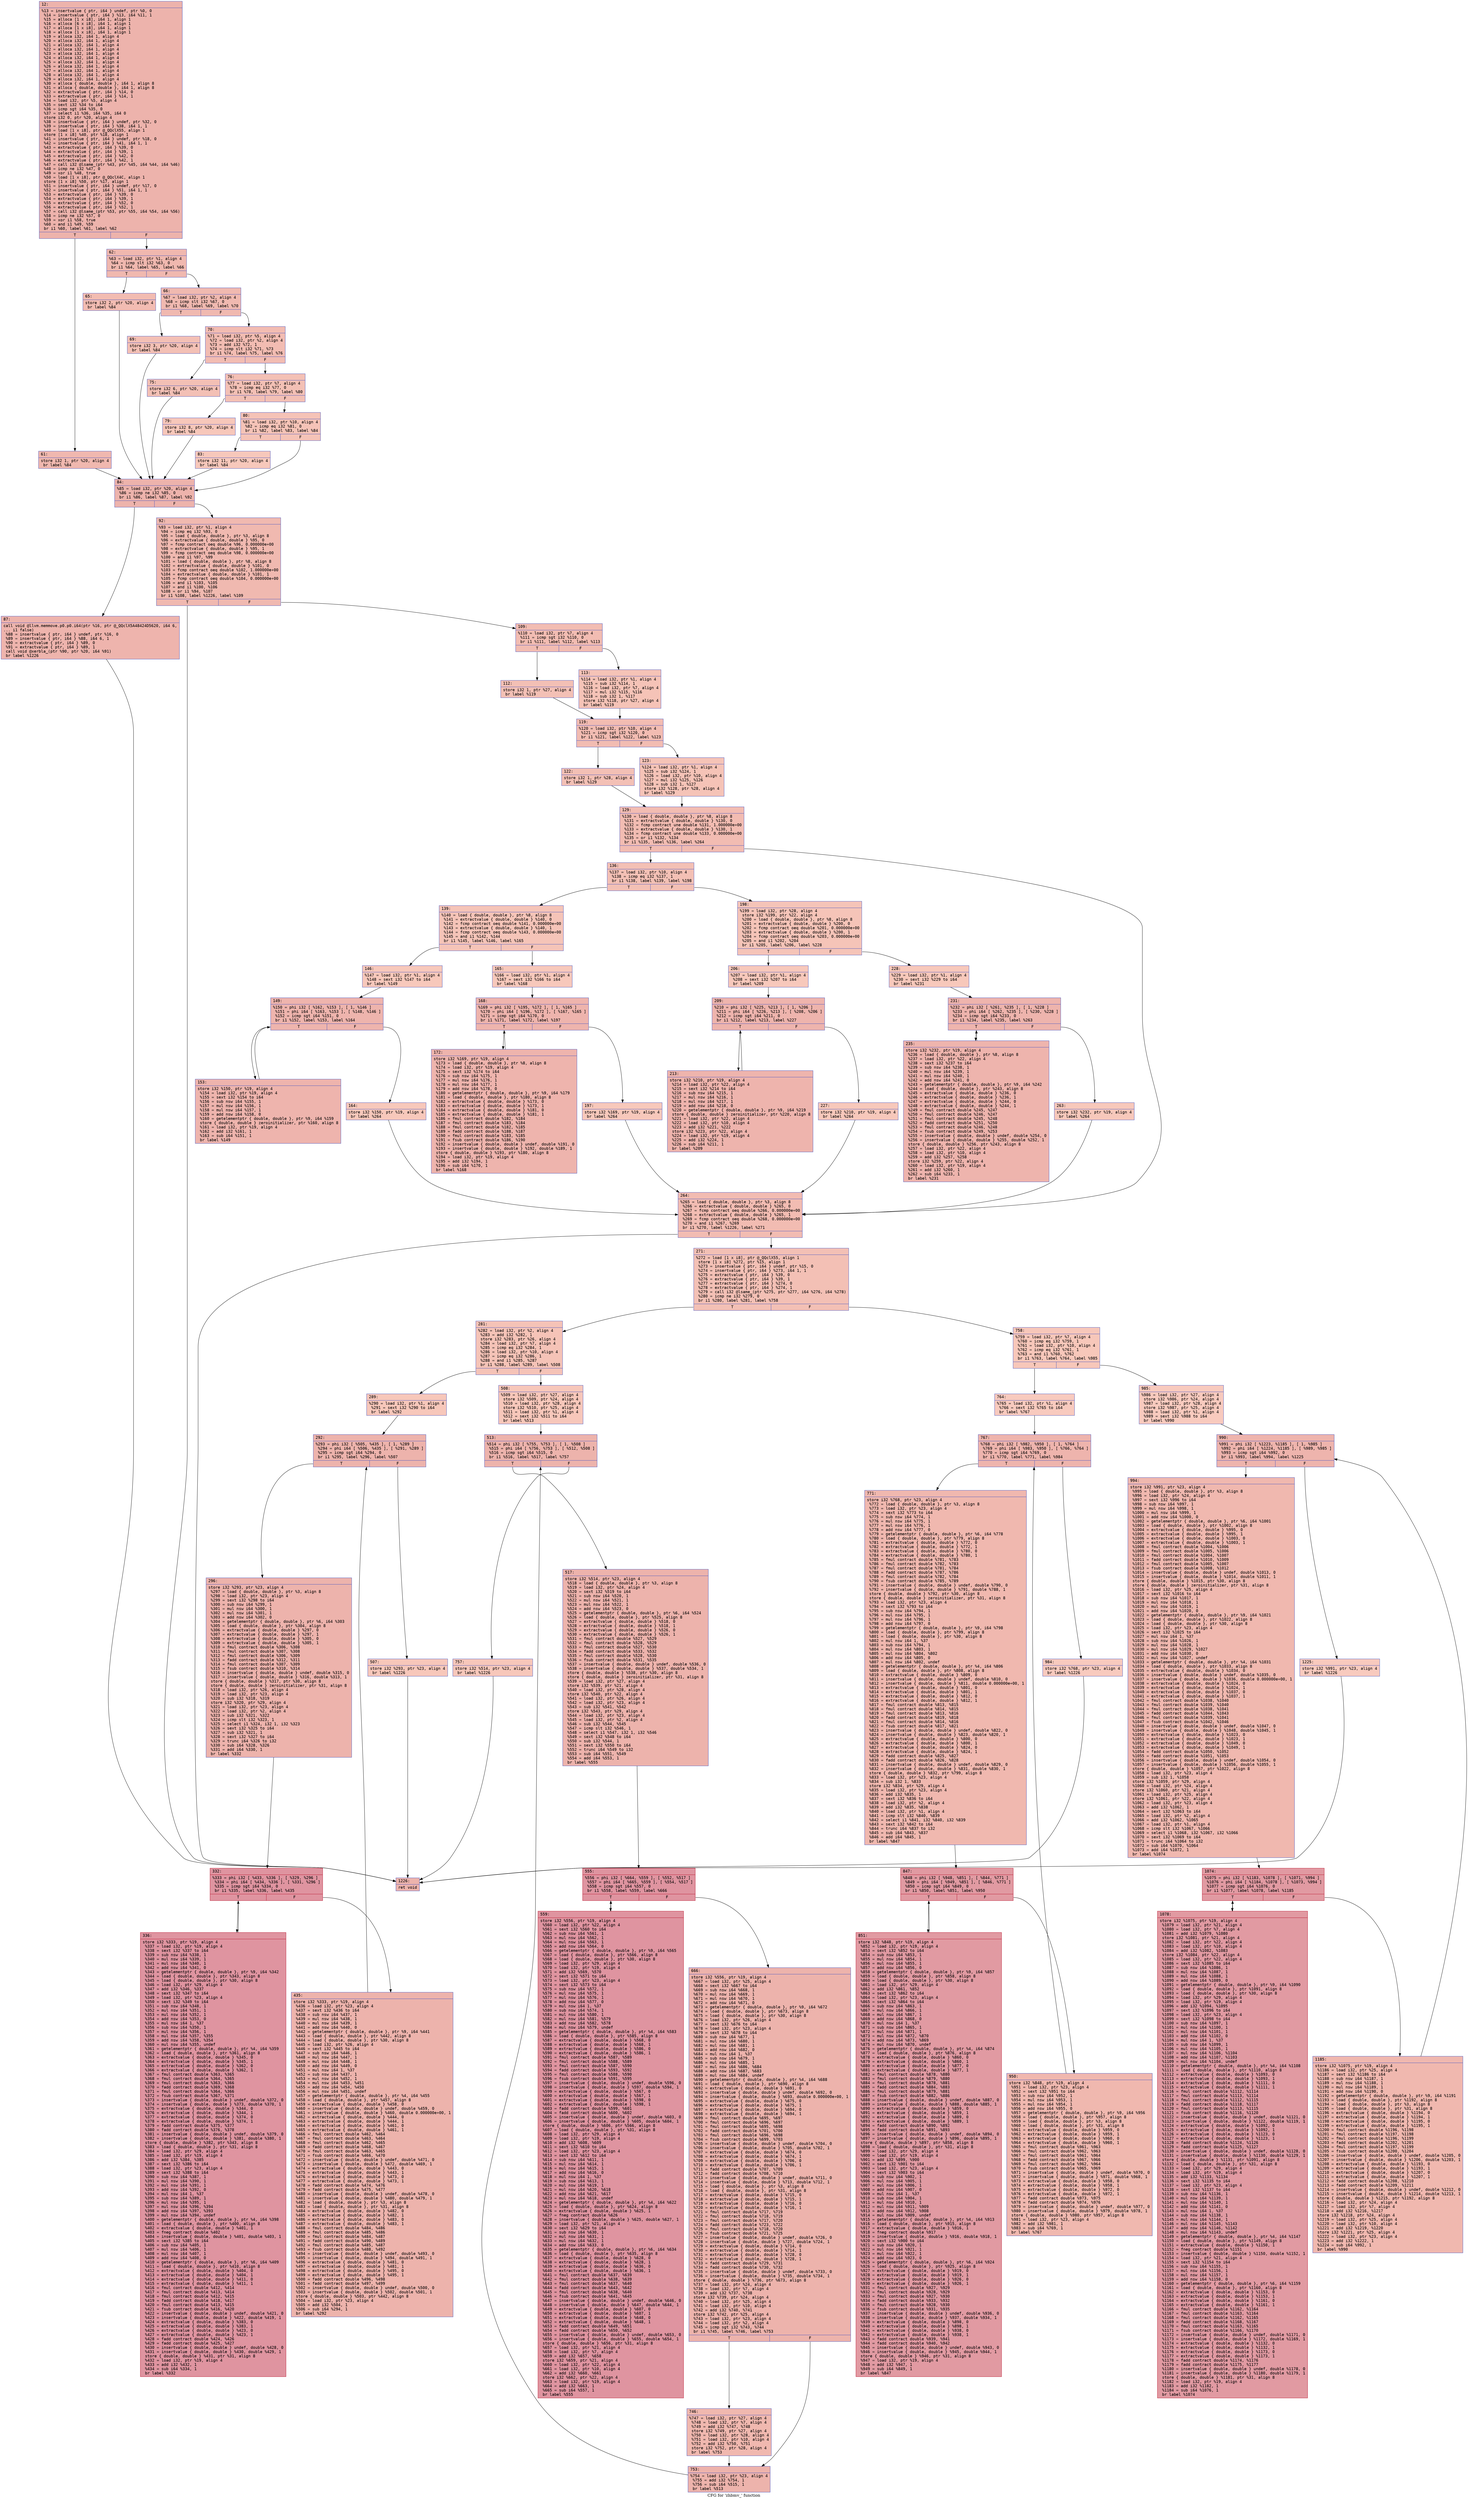 digraph "CFG for 'zhbmv_' function" {
	label="CFG for 'zhbmv_' function";

	Node0x55ee108203b0 [shape=record,color="#3d50c3ff", style=filled, fillcolor="#d6524470" fontname="Courier",label="{12:\l|  %13 = insertvalue \{ ptr, i64 \} undef, ptr %0, 0\l  %14 = insertvalue \{ ptr, i64 \} %13, i64 %11, 1\l  %15 = alloca [1 x i8], i64 1, align 1\l  %16 = alloca [6 x i8], i64 1, align 1\l  %17 = alloca [1 x i8], i64 1, align 1\l  %18 = alloca [1 x i8], i64 1, align 1\l  %19 = alloca i32, i64 1, align 4\l  %20 = alloca i32, i64 1, align 4\l  %21 = alloca i32, i64 1, align 4\l  %22 = alloca i32, i64 1, align 4\l  %23 = alloca i32, i64 1, align 4\l  %24 = alloca i32, i64 1, align 4\l  %25 = alloca i32, i64 1, align 4\l  %26 = alloca i32, i64 1, align 4\l  %27 = alloca i32, i64 1, align 4\l  %28 = alloca i32, i64 1, align 4\l  %29 = alloca i32, i64 1, align 4\l  %30 = alloca \{ double, double \}, i64 1, align 8\l  %31 = alloca \{ double, double \}, i64 1, align 8\l  %32 = extractvalue \{ ptr, i64 \} %14, 0\l  %33 = extractvalue \{ ptr, i64 \} %14, 1\l  %34 = load i32, ptr %5, align 4\l  %35 = sext i32 %34 to i64\l  %36 = icmp sgt i64 %35, 0\l  %37 = select i1 %36, i64 %35, i64 0\l  store i32 0, ptr %20, align 4\l  %38 = insertvalue \{ ptr, i64 \} undef, ptr %32, 0\l  %39 = insertvalue \{ ptr, i64 \} %38, i64 1, 1\l  %40 = load [1 x i8], ptr @_QQclX55, align 1\l  store [1 x i8] %40, ptr %18, align 1\l  %41 = insertvalue \{ ptr, i64 \} undef, ptr %18, 0\l  %42 = insertvalue \{ ptr, i64 \} %41, i64 1, 1\l  %43 = extractvalue \{ ptr, i64 \} %39, 0\l  %44 = extractvalue \{ ptr, i64 \} %39, 1\l  %45 = extractvalue \{ ptr, i64 \} %42, 0\l  %46 = extractvalue \{ ptr, i64 \} %42, 1\l  %47 = call i32 @lsame_(ptr %43, ptr %45, i64 %44, i64 %46)\l  %48 = icmp ne i32 %47, 0\l  %49 = xor i1 %48, true\l  %50 = load [1 x i8], ptr @_QQclX4C, align 1\l  store [1 x i8] %50, ptr %17, align 1\l  %51 = insertvalue \{ ptr, i64 \} undef, ptr %17, 0\l  %52 = insertvalue \{ ptr, i64 \} %51, i64 1, 1\l  %53 = extractvalue \{ ptr, i64 \} %39, 0\l  %54 = extractvalue \{ ptr, i64 \} %39, 1\l  %55 = extractvalue \{ ptr, i64 \} %52, 0\l  %56 = extractvalue \{ ptr, i64 \} %52, 1\l  %57 = call i32 @lsame_(ptr %53, ptr %55, i64 %54, i64 %56)\l  %58 = icmp ne i32 %57, 0\l  %59 = xor i1 %58, true\l  %60 = and i1 %49, %59\l  br i1 %60, label %61, label %62\l|{<s0>T|<s1>F}}"];
	Node0x55ee108203b0:s0 -> Node0x55ee10821f50[tooltip="12 -> 61\nProbability 50.00%" ];
	Node0x55ee108203b0:s1 -> Node0x55ee10826140[tooltip="12 -> 62\nProbability 50.00%" ];
	Node0x55ee10821f50 [shape=record,color="#3d50c3ff", style=filled, fillcolor="#dc5d4a70" fontname="Courier",label="{61:\l|  store i32 1, ptr %20, align 4\l  br label %84\l}"];
	Node0x55ee10821f50 -> Node0x55ee108262e0[tooltip="61 -> 84\nProbability 100.00%" ];
	Node0x55ee10826140 [shape=record,color="#3d50c3ff", style=filled, fillcolor="#dc5d4a70" fontname="Courier",label="{62:\l|  %63 = load i32, ptr %1, align 4\l  %64 = icmp slt i32 %63, 0\l  br i1 %64, label %65, label %66\l|{<s0>T|<s1>F}}"];
	Node0x55ee10826140:s0 -> Node0x55ee108264b0[tooltip="62 -> 65\nProbability 37.50%" ];
	Node0x55ee10826140:s1 -> Node0x55ee10826500[tooltip="62 -> 66\nProbability 62.50%" ];
	Node0x55ee108264b0 [shape=record,color="#3d50c3ff", style=filled, fillcolor="#e1675170" fontname="Courier",label="{65:\l|  store i32 2, ptr %20, align 4\l  br label %84\l}"];
	Node0x55ee108264b0 -> Node0x55ee108262e0[tooltip="65 -> 84\nProbability 100.00%" ];
	Node0x55ee10826500 [shape=record,color="#3d50c3ff", style=filled, fillcolor="#de614d70" fontname="Courier",label="{66:\l|  %67 = load i32, ptr %2, align 4\l  %68 = icmp slt i32 %67, 0\l  br i1 %68, label %69, label %70\l|{<s0>T|<s1>F}}"];
	Node0x55ee10826500:s0 -> Node0x55ee10826820[tooltip="66 -> 69\nProbability 37.50%" ];
	Node0x55ee10826500:s1 -> Node0x55ee10826870[tooltip="66 -> 70\nProbability 62.50%" ];
	Node0x55ee10826820 [shape=record,color="#3d50c3ff", style=filled, fillcolor="#e5705870" fontname="Courier",label="{69:\l|  store i32 3, ptr %20, align 4\l  br label %84\l}"];
	Node0x55ee10826820 -> Node0x55ee108262e0[tooltip="69 -> 84\nProbability 100.00%" ];
	Node0x55ee10826870 [shape=record,color="#3d50c3ff", style=filled, fillcolor="#e1675170" fontname="Courier",label="{70:\l|  %71 = load i32, ptr %5, align 4\l  %72 = load i32, ptr %2, align 4\l  %73 = add i32 %72, 1\l  %74 = icmp slt i32 %71, %73\l  br i1 %74, label %75, label %76\l|{<s0>T|<s1>F}}"];
	Node0x55ee10826870:s0 -> Node0x55ee10826ca0[tooltip="70 -> 75\nProbability 50.00%" ];
	Node0x55ee10826870:s1 -> Node0x55ee10826cf0[tooltip="70 -> 76\nProbability 50.00%" ];
	Node0x55ee10826ca0 [shape=record,color="#3d50c3ff", style=filled, fillcolor="#e5705870" fontname="Courier",label="{75:\l|  store i32 6, ptr %20, align 4\l  br label %84\l}"];
	Node0x55ee10826ca0 -> Node0x55ee108262e0[tooltip="75 -> 84\nProbability 100.00%" ];
	Node0x55ee10826cf0 [shape=record,color="#3d50c3ff", style=filled, fillcolor="#e5705870" fontname="Courier",label="{76:\l|  %77 = load i32, ptr %7, align 4\l  %78 = icmp eq i32 %77, 0\l  br i1 %78, label %79, label %80\l|{<s0>T|<s1>F}}"];
	Node0x55ee10826cf0:s0 -> Node0x55ee10827010[tooltip="76 -> 79\nProbability 37.50%" ];
	Node0x55ee10826cf0:s1 -> Node0x55ee10827060[tooltip="76 -> 80\nProbability 62.50%" ];
	Node0x55ee10827010 [shape=record,color="#3d50c3ff", style=filled, fillcolor="#ec7f6370" fontname="Courier",label="{79:\l|  store i32 8, ptr %20, align 4\l  br label %84\l}"];
	Node0x55ee10827010 -> Node0x55ee108262e0[tooltip="79 -> 84\nProbability 100.00%" ];
	Node0x55ee10827060 [shape=record,color="#3d50c3ff", style=filled, fillcolor="#e8765c70" fontname="Courier",label="{80:\l|  %81 = load i32, ptr %10, align 4\l  %82 = icmp eq i32 %81, 0\l  br i1 %82, label %83, label %84\l|{<s0>T|<s1>F}}"];
	Node0x55ee10827060:s0 -> Node0x55ee10827380[tooltip="80 -> 83\nProbability 37.50%" ];
	Node0x55ee10827060:s1 -> Node0x55ee108262e0[tooltip="80 -> 84\nProbability 62.50%" ];
	Node0x55ee10827380 [shape=record,color="#3d50c3ff", style=filled, fillcolor="#ed836670" fontname="Courier",label="{83:\l|  store i32 11, ptr %20, align 4\l  br label %84\l}"];
	Node0x55ee10827380 -> Node0x55ee108262e0[tooltip="83 -> 84\nProbability 100.00%" ];
	Node0x55ee108262e0 [shape=record,color="#3d50c3ff", style=filled, fillcolor="#d6524470" fontname="Courier",label="{84:\l|  %85 = load i32, ptr %20, align 4\l  %86 = icmp ne i32 %85, 0\l  br i1 %86, label %87, label %92\l|{<s0>T|<s1>F}}"];
	Node0x55ee108262e0:s0 -> Node0x55ee108276a0[tooltip="84 -> 87\nProbability 62.50%" ];
	Node0x55ee108262e0:s1 -> Node0x55ee108276f0[tooltip="84 -> 92\nProbability 37.50%" ];
	Node0x55ee108276a0 [shape=record,color="#3d50c3ff", style=filled, fillcolor="#d8564670" fontname="Courier",label="{87:\l|  call void @llvm.memmove.p0.p0.i64(ptr %16, ptr @_QQclX5A48424D5620, i64 6,\l... i1 false)\l  %88 = insertvalue \{ ptr, i64 \} undef, ptr %16, 0\l  %89 = insertvalue \{ ptr, i64 \} %88, i64 6, 1\l  %90 = extractvalue \{ ptr, i64 \} %89, 0\l  %91 = extractvalue \{ ptr, i64 \} %89, 1\l  call void @xerbla_(ptr %90, ptr %20, i64 %91)\l  br label %1226\l}"];
	Node0x55ee108276a0 -> Node0x55ee10827cf0[tooltip="87 -> 1226\nProbability 100.00%" ];
	Node0x55ee108276f0 [shape=record,color="#3d50c3ff", style=filled, fillcolor="#de614d70" fontname="Courier",label="{92:\l|  %93 = load i32, ptr %1, align 4\l  %94 = icmp eq i32 %93, 0\l  %95 = load \{ double, double \}, ptr %3, align 8\l  %96 = extractvalue \{ double, double \} %95, 0\l  %97 = fcmp contract oeq double %96, 0.000000e+00\l  %98 = extractvalue \{ double, double \} %95, 1\l  %99 = fcmp contract oeq double %98, 0.000000e+00\l  %100 = and i1 %97, %99\l  %101 = load \{ double, double \}, ptr %8, align 8\l  %102 = extractvalue \{ double, double \} %101, 0\l  %103 = fcmp contract oeq double %102, 1.000000e+00\l  %104 = extractvalue \{ double, double \} %101, 1\l  %105 = fcmp contract oeq double %104, 0.000000e+00\l  %106 = and i1 %103, %105\l  %107 = and i1 %100, %106\l  %108 = or i1 %94, %107\l  br i1 %108, label %1226, label %109\l|{<s0>T|<s1>F}}"];
	Node0x55ee108276f0:s0 -> Node0x55ee10827cf0[tooltip="92 -> 1226\nProbability 50.00%" ];
	Node0x55ee108276f0:s1 -> Node0x55ee10825ec0[tooltip="92 -> 109\nProbability 50.00%" ];
	Node0x55ee10825ec0 [shape=record,color="#3d50c3ff", style=filled, fillcolor="#e1675170" fontname="Courier",label="{109:\l|  %110 = load i32, ptr %7, align 4\l  %111 = icmp sgt i32 %110, 0\l  br i1 %111, label %112, label %113\l|{<s0>T|<s1>F}}"];
	Node0x55ee10825ec0:s0 -> Node0x55ee10829090[tooltip="109 -> 112\nProbability 62.50%" ];
	Node0x55ee10825ec0:s1 -> Node0x55ee108290e0[tooltip="109 -> 113\nProbability 37.50%" ];
	Node0x55ee10829090 [shape=record,color="#3d50c3ff", style=filled, fillcolor="#e5705870" fontname="Courier",label="{112:\l|  store i32 1, ptr %27, align 4\l  br label %119\l}"];
	Node0x55ee10829090 -> Node0x55ee10829280[tooltip="112 -> 119\nProbability 100.00%" ];
	Node0x55ee108290e0 [shape=record,color="#3d50c3ff", style=filled, fillcolor="#e8765c70" fontname="Courier",label="{113:\l|  %114 = load i32, ptr %1, align 4\l  %115 = sub i32 %114, 1\l  %116 = load i32, ptr %7, align 4\l  %117 = mul i32 %115, %116\l  %118 = sub i32 1, %117\l  store i32 %118, ptr %27, align 4\l  br label %119\l}"];
	Node0x55ee108290e0 -> Node0x55ee10829280[tooltip="113 -> 119\nProbability 100.00%" ];
	Node0x55ee10829280 [shape=record,color="#3d50c3ff", style=filled, fillcolor="#e1675170" fontname="Courier",label="{119:\l|  %120 = load i32, ptr %10, align 4\l  %121 = icmp sgt i32 %120, 0\l  br i1 %121, label %122, label %123\l|{<s0>T|<s1>F}}"];
	Node0x55ee10829280:s0 -> Node0x55ee10829810[tooltip="119 -> 122\nProbability 62.50%" ];
	Node0x55ee10829280:s1 -> Node0x55ee10829860[tooltip="119 -> 123\nProbability 37.50%" ];
	Node0x55ee10829810 [shape=record,color="#3d50c3ff", style=filled, fillcolor="#e5705870" fontname="Courier",label="{122:\l|  store i32 1, ptr %28, align 4\l  br label %129\l}"];
	Node0x55ee10829810 -> Node0x55ee10829a00[tooltip="122 -> 129\nProbability 100.00%" ];
	Node0x55ee10829860 [shape=record,color="#3d50c3ff", style=filled, fillcolor="#e8765c70" fontname="Courier",label="{123:\l|  %124 = load i32, ptr %1, align 4\l  %125 = sub i32 %124, 1\l  %126 = load i32, ptr %10, align 4\l  %127 = mul i32 %125, %126\l  %128 = sub i32 1, %127\l  store i32 %128, ptr %28, align 4\l  br label %129\l}"];
	Node0x55ee10829860 -> Node0x55ee10829a00[tooltip="123 -> 129\nProbability 100.00%" ];
	Node0x55ee10829a00 [shape=record,color="#3d50c3ff", style=filled, fillcolor="#e1675170" fontname="Courier",label="{129:\l|  %130 = load \{ double, double \}, ptr %8, align 8\l  %131 = extractvalue \{ double, double \} %130, 0\l  %132 = fcmp contract une double %131, 1.000000e+00\l  %133 = extractvalue \{ double, double \} %130, 1\l  %134 = fcmp contract une double %133, 0.000000e+00\l  %135 = or i1 %132, %134\l  br i1 %135, label %136, label %264\l|{<s0>T|<s1>F}}"];
	Node0x55ee10829a00:s0 -> Node0x55ee1082a1d0[tooltip="129 -> 136\nProbability 50.00%" ];
	Node0x55ee10829a00:s1 -> Node0x55ee1082a220[tooltip="129 -> 264\nProbability 50.00%" ];
	Node0x55ee1082a1d0 [shape=record,color="#3d50c3ff", style=filled, fillcolor="#e5705870" fontname="Courier",label="{136:\l|  %137 = load i32, ptr %10, align 4\l  %138 = icmp eq i32 %137, 1\l  br i1 %138, label %139, label %198\l|{<s0>T|<s1>F}}"];
	Node0x55ee1082a1d0:s0 -> Node0x55ee1082a430[tooltip="136 -> 139\nProbability 50.00%" ];
	Node0x55ee1082a1d0:s1 -> Node0x55ee1082a480[tooltip="136 -> 198\nProbability 50.00%" ];
	Node0x55ee1082a430 [shape=record,color="#3d50c3ff", style=filled, fillcolor="#e97a5f70" fontname="Courier",label="{139:\l|  %140 = load \{ double, double \}, ptr %8, align 8\l  %141 = extractvalue \{ double, double \} %140, 0\l  %142 = fcmp contract oeq double %141, 0.000000e+00\l  %143 = extractvalue \{ double, double \} %140, 1\l  %144 = fcmp contract oeq double %143, 0.000000e+00\l  %145 = and i1 %142, %144\l  br i1 %145, label %146, label %165\l|{<s0>T|<s1>F}}"];
	Node0x55ee1082a430:s0 -> Node0x55ee1082a8d0[tooltip="139 -> 146\nProbability 50.00%" ];
	Node0x55ee1082a430:s1 -> Node0x55ee1082a920[tooltip="139 -> 165\nProbability 50.00%" ];
	Node0x55ee1082a8d0 [shape=record,color="#3d50c3ff", style=filled, fillcolor="#ed836670" fontname="Courier",label="{146:\l|  %147 = load i32, ptr %1, align 4\l  %148 = sext i32 %147 to i64\l  br label %149\l}"];
	Node0x55ee1082a8d0 -> Node0x55ee1082ab10[tooltip="146 -> 149\nProbability 100.00%" ];
	Node0x55ee1082ab10 [shape=record,color="#3d50c3ff", style=filled, fillcolor="#d8564670" fontname="Courier",label="{149:\l|  %150 = phi i32 [ %162, %153 ], [ 1, %146 ]\l  %151 = phi i64 [ %163, %153 ], [ %148, %146 ]\l  %152 = icmp sgt i64 %151, 0\l  br i1 %152, label %153, label %164\l|{<s0>T|<s1>F}}"];
	Node0x55ee1082ab10:s0 -> Node0x55ee1082abd0[tooltip="149 -> 153\nProbability 96.88%" ];
	Node0x55ee1082ab10:s1 -> Node0x55ee1082ae30[tooltip="149 -> 164\nProbability 3.12%" ];
	Node0x55ee1082abd0 [shape=record,color="#3d50c3ff", style=filled, fillcolor="#d8564670" fontname="Courier",label="{153:\l|  store i32 %150, ptr %19, align 4\l  %154 = load i32, ptr %19, align 4\l  %155 = sext i32 %154 to i64\l  %156 = sub nsw i64 %155, 1\l  %157 = mul nsw i64 %156, 1\l  %158 = mul nsw i64 %157, 1\l  %159 = add nsw i64 %158, 0\l  %160 = getelementptr \{ double, double \}, ptr %9, i64 %159\l  store \{ double, double \} zeroinitializer, ptr %160, align 8\l  %161 = load i32, ptr %19, align 4\l  %162 = add i32 %161, 1\l  %163 = sub i64 %151, 1\l  br label %149\l}"];
	Node0x55ee1082abd0 -> Node0x55ee1082ab10[tooltip="153 -> 149\nProbability 100.00%" ];
	Node0x55ee1082ae30 [shape=record,color="#3d50c3ff", style=filled, fillcolor="#ed836670" fontname="Courier",label="{164:\l|  store i32 %150, ptr %19, align 4\l  br label %264\l}"];
	Node0x55ee1082ae30 -> Node0x55ee1082a220[tooltip="164 -> 264\nProbability 100.00%" ];
	Node0x55ee1082a920 [shape=record,color="#3d50c3ff", style=filled, fillcolor="#ed836670" fontname="Courier",label="{165:\l|  %166 = load i32, ptr %1, align 4\l  %167 = sext i32 %166 to i64\l  br label %168\l}"];
	Node0x55ee1082a920 -> Node0x55ee1082b850[tooltip="165 -> 168\nProbability 100.00%" ];
	Node0x55ee1082b850 [shape=record,color="#3d50c3ff", style=filled, fillcolor="#d8564670" fontname="Courier",label="{168:\l|  %169 = phi i32 [ %195, %172 ], [ 1, %165 ]\l  %170 = phi i64 [ %196, %172 ], [ %167, %165 ]\l  %171 = icmp sgt i64 %170, 0\l  br i1 %171, label %172, label %197\l|{<s0>T|<s1>F}}"];
	Node0x55ee1082b850:s0 -> Node0x55ee1082b910[tooltip="168 -> 172\nProbability 96.88%" ];
	Node0x55ee1082b850:s1 -> Node0x55ee1082bb70[tooltip="168 -> 197\nProbability 3.12%" ];
	Node0x55ee1082b910 [shape=record,color="#3d50c3ff", style=filled, fillcolor="#d8564670" fontname="Courier",label="{172:\l|  store i32 %169, ptr %19, align 4\l  %173 = load \{ double, double \}, ptr %8, align 8\l  %174 = load i32, ptr %19, align 4\l  %175 = sext i32 %174 to i64\l  %176 = sub nsw i64 %175, 1\l  %177 = mul nsw i64 %176, 1\l  %178 = mul nsw i64 %177, 1\l  %179 = add nsw i64 %178, 0\l  %180 = getelementptr \{ double, double \}, ptr %9, i64 %179\l  %181 = load \{ double, double \}, ptr %180, align 8\l  %182 = extractvalue \{ double, double \} %173, 0\l  %183 = extractvalue \{ double, double \} %173, 1\l  %184 = extractvalue \{ double, double \} %181, 0\l  %185 = extractvalue \{ double, double \} %181, 1\l  %186 = fmul contract double %182, %184\l  %187 = fmul contract double %183, %184\l  %188 = fmul contract double %182, %185\l  %189 = fadd contract double %188, %187\l  %190 = fmul contract double %183, %185\l  %191 = fsub contract double %186, %190\l  %192 = insertvalue \{ double, double \} undef, double %191, 0\l  %193 = insertvalue \{ double, double \} %192, double %189, 1\l  store \{ double, double \} %193, ptr %180, align 8\l  %194 = load i32, ptr %19, align 4\l  %195 = add i32 %194, 1\l  %196 = sub i64 %170, 1\l  br label %168\l}"];
	Node0x55ee1082b910 -> Node0x55ee1082b850[tooltip="172 -> 168\nProbability 100.00%" ];
	Node0x55ee1082bb70 [shape=record,color="#3d50c3ff", style=filled, fillcolor="#ed836670" fontname="Courier",label="{197:\l|  store i32 %169, ptr %19, align 4\l  br label %264\l}"];
	Node0x55ee1082bb70 -> Node0x55ee1082a220[tooltip="197 -> 264\nProbability 100.00%" ];
	Node0x55ee1082a480 [shape=record,color="#3d50c3ff", style=filled, fillcolor="#e97a5f70" fontname="Courier",label="{198:\l|  %199 = load i32, ptr %28, align 4\l  store i32 %199, ptr %22, align 4\l  %200 = load \{ double, double \}, ptr %8, align 8\l  %201 = extractvalue \{ double, double \} %200, 0\l  %202 = fcmp contract oeq double %201, 0.000000e+00\l  %203 = extractvalue \{ double, double \} %200, 1\l  %204 = fcmp contract oeq double %203, 0.000000e+00\l  %205 = and i1 %202, %204\l  br i1 %205, label %206, label %228\l|{<s0>T|<s1>F}}"];
	Node0x55ee1082a480:s0 -> Node0x55ee108288d0[tooltip="198 -> 206\nProbability 50.00%" ];
	Node0x55ee1082a480:s1 -> Node0x55ee10828920[tooltip="198 -> 228\nProbability 50.00%" ];
	Node0x55ee108288d0 [shape=record,color="#3d50c3ff", style=filled, fillcolor="#ed836670" fontname="Courier",label="{206:\l|  %207 = load i32, ptr %1, align 4\l  %208 = sext i32 %207 to i64\l  br label %209\l}"];
	Node0x55ee108288d0 -> Node0x55ee10828b10[tooltip="206 -> 209\nProbability 100.00%" ];
	Node0x55ee10828b10 [shape=record,color="#3d50c3ff", style=filled, fillcolor="#d8564670" fontname="Courier",label="{209:\l|  %210 = phi i32 [ %225, %213 ], [ 1, %206 ]\l  %211 = phi i64 [ %226, %213 ], [ %208, %206 ]\l  %212 = icmp sgt i64 %211, 0\l  br i1 %212, label %213, label %227\l|{<s0>T|<s1>F}}"];
	Node0x55ee10828b10:s0 -> Node0x55ee10828bd0[tooltip="209 -> 213\nProbability 96.88%" ];
	Node0x55ee10828b10:s1 -> Node0x55ee10828e30[tooltip="209 -> 227\nProbability 3.12%" ];
	Node0x55ee10828bd0 [shape=record,color="#3d50c3ff", style=filled, fillcolor="#d8564670" fontname="Courier",label="{213:\l|  store i32 %210, ptr %19, align 4\l  %214 = load i32, ptr %22, align 4\l  %215 = sext i32 %214 to i64\l  %216 = sub nsw i64 %215, 1\l  %217 = mul nsw i64 %216, 1\l  %218 = mul nsw i64 %217, 1\l  %219 = add nsw i64 %218, 0\l  %220 = getelementptr \{ double, double \}, ptr %9, i64 %219\l  store \{ double, double \} zeroinitializer, ptr %220, align 8\l  %221 = load i32, ptr %22, align 4\l  %222 = load i32, ptr %10, align 4\l  %223 = add i32 %221, %222\l  store i32 %223, ptr %22, align 4\l  %224 = load i32, ptr %19, align 4\l  %225 = add i32 %224, 1\l  %226 = sub i64 %211, 1\l  br label %209\l}"];
	Node0x55ee10828bd0 -> Node0x55ee10828b10[tooltip="213 -> 209\nProbability 100.00%" ];
	Node0x55ee10828e30 [shape=record,color="#3d50c3ff", style=filled, fillcolor="#ed836670" fontname="Courier",label="{227:\l|  store i32 %210, ptr %19, align 4\l  br label %264\l}"];
	Node0x55ee10828e30 -> Node0x55ee1082a220[tooltip="227 -> 264\nProbability 100.00%" ];
	Node0x55ee10828920 [shape=record,color="#3d50c3ff", style=filled, fillcolor="#ed836670" fontname="Courier",label="{228:\l|  %229 = load i32, ptr %1, align 4\l  %230 = sext i32 %229 to i64\l  br label %231\l}"];
	Node0x55ee10828920 -> Node0x55ee1082f2e0[tooltip="228 -> 231\nProbability 100.00%" ];
	Node0x55ee1082f2e0 [shape=record,color="#3d50c3ff", style=filled, fillcolor="#d8564670" fontname="Courier",label="{231:\l|  %232 = phi i32 [ %261, %235 ], [ 1, %228 ]\l  %233 = phi i64 [ %262, %235 ], [ %230, %228 ]\l  %234 = icmp sgt i64 %233, 0\l  br i1 %234, label %235, label %263\l|{<s0>T|<s1>F}}"];
	Node0x55ee1082f2e0:s0 -> Node0x55ee1082f3a0[tooltip="231 -> 235\nProbability 96.88%" ];
	Node0x55ee1082f2e0:s1 -> Node0x55ee1082f600[tooltip="231 -> 263\nProbability 3.12%" ];
	Node0x55ee1082f3a0 [shape=record,color="#3d50c3ff", style=filled, fillcolor="#d8564670" fontname="Courier",label="{235:\l|  store i32 %232, ptr %19, align 4\l  %236 = load \{ double, double \}, ptr %8, align 8\l  %237 = load i32, ptr %22, align 4\l  %238 = sext i32 %237 to i64\l  %239 = sub nsw i64 %238, 1\l  %240 = mul nsw i64 %239, 1\l  %241 = mul nsw i64 %240, 1\l  %242 = add nsw i64 %241, 0\l  %243 = getelementptr \{ double, double \}, ptr %9, i64 %242\l  %244 = load \{ double, double \}, ptr %243, align 8\l  %245 = extractvalue \{ double, double \} %236, 0\l  %246 = extractvalue \{ double, double \} %236, 1\l  %247 = extractvalue \{ double, double \} %244, 0\l  %248 = extractvalue \{ double, double \} %244, 1\l  %249 = fmul contract double %245, %247\l  %250 = fmul contract double %246, %247\l  %251 = fmul contract double %245, %248\l  %252 = fadd contract double %251, %250\l  %253 = fmul contract double %246, %248\l  %254 = fsub contract double %249, %253\l  %255 = insertvalue \{ double, double \} undef, double %254, 0\l  %256 = insertvalue \{ double, double \} %255, double %252, 1\l  store \{ double, double \} %256, ptr %243, align 8\l  %257 = load i32, ptr %22, align 4\l  %258 = load i32, ptr %10, align 4\l  %259 = add i32 %257, %258\l  store i32 %259, ptr %22, align 4\l  %260 = load i32, ptr %19, align 4\l  %261 = add i32 %260, 1\l  %262 = sub i64 %233, 1\l  br label %231\l}"];
	Node0x55ee1082f3a0 -> Node0x55ee1082f2e0[tooltip="235 -> 231\nProbability 100.00%" ];
	Node0x55ee1082f600 [shape=record,color="#3d50c3ff", style=filled, fillcolor="#ed836670" fontname="Courier",label="{263:\l|  store i32 %232, ptr %19, align 4\l  br label %264\l}"];
	Node0x55ee1082f600 -> Node0x55ee1082a220[tooltip="263 -> 264\nProbability 100.00%" ];
	Node0x55ee1082a220 [shape=record,color="#3d50c3ff", style=filled, fillcolor="#e1675170" fontname="Courier",label="{264:\l|  %265 = load \{ double, double \}, ptr %3, align 8\l  %266 = extractvalue \{ double, double \} %265, 0\l  %267 = fcmp contract oeq double %266, 0.000000e+00\l  %268 = extractvalue \{ double, double \} %265, 1\l  %269 = fcmp contract oeq double %268, 0.000000e+00\l  %270 = and i1 %267, %269\l  br i1 %270, label %1226, label %271\l|{<s0>T|<s1>F}}"];
	Node0x55ee1082a220:s0 -> Node0x55ee10827cf0[tooltip="264 -> 1226\nProbability 50.00%" ];
	Node0x55ee1082a220:s1 -> Node0x55ee10830cb0[tooltip="264 -> 271\nProbability 50.00%" ];
	Node0x55ee10830cb0 [shape=record,color="#3d50c3ff", style=filled, fillcolor="#e5705870" fontname="Courier",label="{271:\l|  %272 = load [1 x i8], ptr @_QQclX55, align 1\l  store [1 x i8] %272, ptr %15, align 1\l  %273 = insertvalue \{ ptr, i64 \} undef, ptr %15, 0\l  %274 = insertvalue \{ ptr, i64 \} %273, i64 1, 1\l  %275 = extractvalue \{ ptr, i64 \} %39, 0\l  %276 = extractvalue \{ ptr, i64 \} %39, 1\l  %277 = extractvalue \{ ptr, i64 \} %274, 0\l  %278 = extractvalue \{ ptr, i64 \} %274, 1\l  %279 = call i32 @lsame_(ptr %275, ptr %277, i64 %276, i64 %278)\l  %280 = icmp ne i32 %279, 0\l  br i1 %280, label %281, label %758\l|{<s0>T|<s1>F}}"];
	Node0x55ee10830cb0:s0 -> Node0x55ee10831450[tooltip="271 -> 281\nProbability 62.50%" ];
	Node0x55ee10830cb0:s1 -> Node0x55ee108314a0[tooltip="271 -> 758\nProbability 37.50%" ];
	Node0x55ee10831450 [shape=record,color="#3d50c3ff", style=filled, fillcolor="#e8765c70" fontname="Courier",label="{281:\l|  %282 = load i32, ptr %2, align 4\l  %283 = add i32 %282, 1\l  store i32 %283, ptr %26, align 4\l  %284 = load i32, ptr %7, align 4\l  %285 = icmp eq i32 %284, 1\l  %286 = load i32, ptr %10, align 4\l  %287 = icmp eq i32 %286, 1\l  %288 = and i1 %285, %287\l  br i1 %288, label %289, label %508\l|{<s0>T|<s1>F}}"];
	Node0x55ee10831450:s0 -> Node0x55ee10831a00[tooltip="281 -> 289\nProbability 50.00%" ];
	Node0x55ee10831450:s1 -> Node0x55ee10831a50[tooltip="281 -> 508\nProbability 50.00%" ];
	Node0x55ee10831a00 [shape=record,color="#3d50c3ff", style=filled, fillcolor="#ec7f6370" fontname="Courier",label="{289:\l|  %290 = load i32, ptr %1, align 4\l  %291 = sext i32 %290 to i64\l  br label %292\l}"];
	Node0x55ee10831a00 -> Node0x55ee10831c40[tooltip="289 -> 292\nProbability 100.00%" ];
	Node0x55ee10831c40 [shape=record,color="#3d50c3ff", style=filled, fillcolor="#d6524470" fontname="Courier",label="{292:\l|  %293 = phi i32 [ %505, %435 ], [ 1, %289 ]\l  %294 = phi i64 [ %506, %435 ], [ %291, %289 ]\l  %295 = icmp sgt i64 %294, 0\l  br i1 %295, label %296, label %507\l|{<s0>T|<s1>F}}"];
	Node0x55ee10831c40:s0 -> Node0x55ee10831f60[tooltip="292 -> 296\nProbability 96.88%" ];
	Node0x55ee10831c40:s1 -> Node0x55ee10831fb0[tooltip="292 -> 507\nProbability 3.12%" ];
	Node0x55ee10831f60 [shape=record,color="#3d50c3ff", style=filled, fillcolor="#d6524470" fontname="Courier",label="{296:\l|  store i32 %293, ptr %23, align 4\l  %297 = load \{ double, double \}, ptr %3, align 8\l  %298 = load i32, ptr %23, align 4\l  %299 = sext i32 %298 to i64\l  %300 = sub nsw i64 %299, 1\l  %301 = mul nsw i64 %300, 1\l  %302 = mul nsw i64 %301, 1\l  %303 = add nsw i64 %302, 0\l  %304 = getelementptr \{ double, double \}, ptr %6, i64 %303\l  %305 = load \{ double, double \}, ptr %304, align 8\l  %306 = extractvalue \{ double, double \} %297, 0\l  %307 = extractvalue \{ double, double \} %297, 1\l  %308 = extractvalue \{ double, double \} %305, 0\l  %309 = extractvalue \{ double, double \} %305, 1\l  %310 = fmul contract double %306, %308\l  %311 = fmul contract double %307, %308\l  %312 = fmul contract double %306, %309\l  %313 = fadd contract double %312, %311\l  %314 = fmul contract double %307, %309\l  %315 = fsub contract double %310, %314\l  %316 = insertvalue \{ double, double \} undef, double %315, 0\l  %317 = insertvalue \{ double, double \} %316, double %313, 1\l  store \{ double, double \} %317, ptr %30, align 8\l  store \{ double, double \} zeroinitializer, ptr %31, align 8\l  %318 = load i32, ptr %26, align 4\l  %319 = load i32, ptr %23, align 4\l  %320 = sub i32 %318, %319\l  store i32 %320, ptr %29, align 4\l  %321 = load i32, ptr %23, align 4\l  %322 = load i32, ptr %2, align 4\l  %323 = sub i32 %321, %322\l  %324 = icmp slt i32 %323, 1\l  %325 = select i1 %324, i32 1, i32 %323\l  %326 = sext i32 %325 to i64\l  %327 = sub i32 %321, 1\l  %328 = sext i32 %327 to i64\l  %329 = trunc i64 %326 to i32\l  %330 = sub i64 %328, %326\l  %331 = add i64 %330, 1\l  br label %332\l}"];
	Node0x55ee10831f60 -> Node0x55ee10833660[tooltip="296 -> 332\nProbability 100.00%" ];
	Node0x55ee10833660 [shape=record,color="#b70d28ff", style=filled, fillcolor="#b70d2870" fontname="Courier",label="{332:\l|  %333 = phi i32 [ %433, %336 ], [ %329, %296 ]\l  %334 = phi i64 [ %434, %336 ], [ %331, %296 ]\l  %335 = icmp sgt i64 %334, 0\l  br i1 %335, label %336, label %435\l|{<s0>T|<s1>F}}"];
	Node0x55ee10833660:s0 -> Node0x55ee10833720[tooltip="332 -> 336\nProbability 96.88%" ];
	Node0x55ee10833660:s1 -> Node0x55ee10831d00[tooltip="332 -> 435\nProbability 3.12%" ];
	Node0x55ee10833720 [shape=record,color="#b70d28ff", style=filled, fillcolor="#b70d2870" fontname="Courier",label="{336:\l|  store i32 %333, ptr %19, align 4\l  %337 = load i32, ptr %19, align 4\l  %338 = sext i32 %337 to i64\l  %339 = sub nsw i64 %338, 1\l  %340 = mul nsw i64 %339, 1\l  %341 = mul nsw i64 %340, 1\l  %342 = add nsw i64 %341, 0\l  %343 = getelementptr \{ double, double \}, ptr %9, i64 %342\l  %344 = load \{ double, double \}, ptr %343, align 8\l  %345 = load \{ double, double \}, ptr %30, align 8\l  %346 = load i32, ptr %29, align 4\l  %347 = add i32 %346, %337\l  %348 = sext i32 %347 to i64\l  %349 = load i32, ptr %23, align 4\l  %350 = sext i32 %349 to i64\l  %351 = sub nsw i64 %348, 1\l  %352 = mul nsw i64 %351, 1\l  %353 = mul nsw i64 %352, 1\l  %354 = add nsw i64 %353, 0\l  %355 = mul nsw i64 1, %37\l  %356 = sub nsw i64 %350, 1\l  %357 = mul nsw i64 %356, 1\l  %358 = mul nsw i64 %357, %355\l  %359 = add nsw i64 %358, %354\l  %360 = mul nsw i64 %355, undef\l  %361 = getelementptr \{ double, double \}, ptr %4, i64 %359\l  %362 = load \{ double, double \}, ptr %361, align 8\l  %363 = extractvalue \{ double, double \} %345, 0\l  %364 = extractvalue \{ double, double \} %345, 1\l  %365 = extractvalue \{ double, double \} %362, 0\l  %366 = extractvalue \{ double, double \} %362, 1\l  %367 = fmul contract double %363, %365\l  %368 = fmul contract double %364, %365\l  %369 = fmul contract double %363, %366\l  %370 = fadd contract double %369, %368\l  %371 = fmul contract double %364, %366\l  %372 = fsub contract double %367, %371\l  %373 = insertvalue \{ double, double \} undef, double %372, 0\l  %374 = insertvalue \{ double, double \} %373, double %370, 1\l  %375 = extractvalue \{ double, double \} %344, 0\l  %376 = extractvalue \{ double, double \} %344, 1\l  %377 = extractvalue \{ double, double \} %374, 0\l  %378 = extractvalue \{ double, double \} %374, 1\l  %379 = fadd contract double %375, %377\l  %380 = fadd contract double %376, %378\l  %381 = insertvalue \{ double, double \} undef, double %379, 0\l  %382 = insertvalue \{ double, double \} %381, double %380, 1\l  store \{ double, double \} %382, ptr %343, align 8\l  %383 = load \{ double, double \}, ptr %31, align 8\l  %384 = load i32, ptr %29, align 4\l  %385 = load i32, ptr %19, align 4\l  %386 = add i32 %384, %385\l  %387 = sext i32 %386 to i64\l  %388 = load i32, ptr %23, align 4\l  %389 = sext i32 %388 to i64\l  %390 = sub nsw i64 %387, 1\l  %391 = mul nsw i64 %390, 1\l  %392 = mul nsw i64 %391, 1\l  %393 = add nsw i64 %392, 0\l  %394 = mul nsw i64 1, %37\l  %395 = sub nsw i64 %389, 1\l  %396 = mul nsw i64 %395, 1\l  %397 = mul nsw i64 %396, %394\l  %398 = add nsw i64 %397, %393\l  %399 = mul nsw i64 %394, undef\l  %400 = getelementptr \{ double, double \}, ptr %4, i64 %398\l  %401 = load \{ double, double \}, ptr %400, align 8\l  %402 = extractvalue \{ double, double \} %401, 1\l  %403 = fneg contract double %402\l  %404 = insertvalue \{ double, double \} %401, double %403, 1\l  %405 = sext i32 %385 to i64\l  %406 = sub nsw i64 %405, 1\l  %407 = mul nsw i64 %406, 1\l  %408 = mul nsw i64 %407, 1\l  %409 = add nsw i64 %408, 0\l  %410 = getelementptr \{ double, double \}, ptr %6, i64 %409\l  %411 = load \{ double, double \}, ptr %410, align 8\l  %412 = extractvalue \{ double, double \} %404, 0\l  %413 = extractvalue \{ double, double \} %404, 1\l  %414 = extractvalue \{ double, double \} %411, 0\l  %415 = extractvalue \{ double, double \} %411, 1\l  %416 = fmul contract double %412, %414\l  %417 = fmul contract double %413, %414\l  %418 = fmul contract double %412, %415\l  %419 = fadd contract double %418, %417\l  %420 = fmul contract double %413, %415\l  %421 = fsub contract double %416, %420\l  %422 = insertvalue \{ double, double \} undef, double %421, 0\l  %423 = insertvalue \{ double, double \} %422, double %419, 1\l  %424 = extractvalue \{ double, double \} %383, 0\l  %425 = extractvalue \{ double, double \} %383, 1\l  %426 = extractvalue \{ double, double \} %423, 0\l  %427 = extractvalue \{ double, double \} %423, 1\l  %428 = fadd contract double %424, %426\l  %429 = fadd contract double %425, %427\l  %430 = insertvalue \{ double, double \} undef, double %428, 0\l  %431 = insertvalue \{ double, double \} %430, double %429, 1\l  store \{ double, double \} %431, ptr %31, align 8\l  %432 = load i32, ptr %19, align 4\l  %433 = add i32 %432, 1\l  %434 = sub i64 %334, 1\l  br label %332\l}"];
	Node0x55ee10833720 -> Node0x55ee10833660[tooltip="336 -> 332\nProbability 100.00%" ];
	Node0x55ee10831d00 [shape=record,color="#3d50c3ff", style=filled, fillcolor="#d6524470" fontname="Courier",label="{435:\l|  store i32 %333, ptr %19, align 4\l  %436 = load i32, ptr %23, align 4\l  %437 = sext i32 %436 to i64\l  %438 = sub nsw i64 %437, 1\l  %439 = mul nsw i64 %438, 1\l  %440 = mul nsw i64 %439, 1\l  %441 = add nsw i64 %440, 0\l  %442 = getelementptr \{ double, double \}, ptr %9, i64 %441\l  %443 = load \{ double, double \}, ptr %442, align 8\l  %444 = load \{ double, double \}, ptr %30, align 8\l  %445 = load i32, ptr %26, align 4\l  %446 = sext i32 %445 to i64\l  %447 = sub nsw i64 %446, 1\l  %448 = mul nsw i64 %447, 1\l  %449 = mul nsw i64 %448, 1\l  %450 = add nsw i64 %449, 0\l  %451 = mul nsw i64 1, %37\l  %452 = sub nsw i64 %437, 1\l  %453 = mul nsw i64 %452, 1\l  %454 = mul nsw i64 %453, %451\l  %455 = add nsw i64 %454, %450\l  %456 = mul nsw i64 %451, undef\l  %457 = getelementptr \{ double, double \}, ptr %4, i64 %455\l  %458 = load \{ double, double \}, ptr %457, align 8\l  %459 = extractvalue \{ double, double \} %458, 0\l  %460 = insertvalue \{ double, double \} undef, double %459, 0\l  %461 = insertvalue \{ double, double \} %460, double 0.000000e+00, 1\l  %462 = extractvalue \{ double, double \} %444, 0\l  %463 = extractvalue \{ double, double \} %444, 1\l  %464 = extractvalue \{ double, double \} %461, 0\l  %465 = extractvalue \{ double, double \} %461, 1\l  %466 = fmul contract double %462, %464\l  %467 = fmul contract double %463, %464\l  %468 = fmul contract double %462, %465\l  %469 = fadd contract double %468, %467\l  %470 = fmul contract double %463, %465\l  %471 = fsub contract double %466, %470\l  %472 = insertvalue \{ double, double \} undef, double %471, 0\l  %473 = insertvalue \{ double, double \} %472, double %469, 1\l  %474 = extractvalue \{ double, double \} %443, 0\l  %475 = extractvalue \{ double, double \} %443, 1\l  %476 = extractvalue \{ double, double \} %473, 0\l  %477 = extractvalue \{ double, double \} %473, 1\l  %478 = fadd contract double %474, %476\l  %479 = fadd contract double %475, %477\l  %480 = insertvalue \{ double, double \} undef, double %478, 0\l  %481 = insertvalue \{ double, double \} %480, double %479, 1\l  %482 = load \{ double, double \}, ptr %3, align 8\l  %483 = load \{ double, double \}, ptr %31, align 8\l  %484 = extractvalue \{ double, double \} %482, 0\l  %485 = extractvalue \{ double, double \} %482, 1\l  %486 = extractvalue \{ double, double \} %483, 0\l  %487 = extractvalue \{ double, double \} %483, 1\l  %488 = fmul contract double %484, %486\l  %489 = fmul contract double %485, %486\l  %490 = fmul contract double %484, %487\l  %491 = fadd contract double %490, %489\l  %492 = fmul contract double %485, %487\l  %493 = fsub contract double %488, %492\l  %494 = insertvalue \{ double, double \} undef, double %493, 0\l  %495 = insertvalue \{ double, double \} %494, double %491, 1\l  %496 = extractvalue \{ double, double \} %481, 0\l  %497 = extractvalue \{ double, double \} %481, 1\l  %498 = extractvalue \{ double, double \} %495, 0\l  %499 = extractvalue \{ double, double \} %495, 1\l  %500 = fadd contract double %496, %498\l  %501 = fadd contract double %497, %499\l  %502 = insertvalue \{ double, double \} undef, double %500, 0\l  %503 = insertvalue \{ double, double \} %502, double %501, 1\l  store \{ double, double \} %503, ptr %442, align 8\l  %504 = load i32, ptr %23, align 4\l  %505 = add i32 %504, 1\l  %506 = sub i64 %294, 1\l  br label %292\l}"];
	Node0x55ee10831d00 -> Node0x55ee10831c40[tooltip="435 -> 292\nProbability 100.00%" ];
	Node0x55ee10831fb0 [shape=record,color="#3d50c3ff", style=filled, fillcolor="#ec7f6370" fontname="Courier",label="{507:\l|  store i32 %293, ptr %23, align 4\l  br label %1226\l}"];
	Node0x55ee10831fb0 -> Node0x55ee10827cf0[tooltip="507 -> 1226\nProbability 100.00%" ];
	Node0x55ee10831a50 [shape=record,color="#3d50c3ff", style=filled, fillcolor="#ec7f6370" fontname="Courier",label="{508:\l|  %509 = load i32, ptr %27, align 4\l  store i32 %509, ptr %24, align 4\l  %510 = load i32, ptr %28, align 4\l  store i32 %510, ptr %25, align 4\l  %511 = load i32, ptr %1, align 4\l  %512 = sext i32 %511 to i64\l  br label %513\l}"];
	Node0x55ee10831a50 -> Node0x55ee1082e740[tooltip="508 -> 513\nProbability 100.00%" ];
	Node0x55ee1082e740 [shape=record,color="#3d50c3ff", style=filled, fillcolor="#d6524470" fontname="Courier",label="{513:\l|  %514 = phi i32 [ %755, %753 ], [ 1, %508 ]\l  %515 = phi i64 [ %756, %753 ], [ %512, %508 ]\l  %516 = icmp sgt i64 %515, 0\l  br i1 %516, label %517, label %757\l|{<s0>T|<s1>F}}"];
	Node0x55ee1082e740:s0 -> Node0x55ee1083c4f0[tooltip="513 -> 517\nProbability 96.88%" ];
	Node0x55ee1082e740:s1 -> Node0x55ee1083c540[tooltip="513 -> 757\nProbability 3.12%" ];
	Node0x55ee1083c4f0 [shape=record,color="#3d50c3ff", style=filled, fillcolor="#d6524470" fontname="Courier",label="{517:\l|  store i32 %514, ptr %23, align 4\l  %518 = load \{ double, double \}, ptr %3, align 8\l  %519 = load i32, ptr %24, align 4\l  %520 = sext i32 %519 to i64\l  %521 = sub nsw i64 %520, 1\l  %522 = mul nsw i64 %521, 1\l  %523 = mul nsw i64 %522, 1\l  %524 = add nsw i64 %523, 0\l  %525 = getelementptr \{ double, double \}, ptr %6, i64 %524\l  %526 = load \{ double, double \}, ptr %525, align 8\l  %527 = extractvalue \{ double, double \} %518, 0\l  %528 = extractvalue \{ double, double \} %518, 1\l  %529 = extractvalue \{ double, double \} %526, 0\l  %530 = extractvalue \{ double, double \} %526, 1\l  %531 = fmul contract double %527, %529\l  %532 = fmul contract double %528, %529\l  %533 = fmul contract double %527, %530\l  %534 = fadd contract double %533, %532\l  %535 = fmul contract double %528, %530\l  %536 = fsub contract double %531, %535\l  %537 = insertvalue \{ double, double \} undef, double %536, 0\l  %538 = insertvalue \{ double, double \} %537, double %534, 1\l  store \{ double, double \} %538, ptr %30, align 8\l  store \{ double, double \} zeroinitializer, ptr %31, align 8\l  %539 = load i32, ptr %27, align 4\l  store i32 %539, ptr %21, align 4\l  %540 = load i32, ptr %28, align 4\l  store i32 %540, ptr %22, align 4\l  %541 = load i32, ptr %26, align 4\l  %542 = load i32, ptr %23, align 4\l  %543 = sub i32 %541, %542\l  store i32 %543, ptr %29, align 4\l  %544 = load i32, ptr %23, align 4\l  %545 = load i32, ptr %2, align 4\l  %546 = sub i32 %544, %545\l  %547 = icmp slt i32 %546, 1\l  %548 = select i1 %547, i32 1, i32 %546\l  %549 = sext i32 %548 to i64\l  %550 = sub i32 %544, 1\l  %551 = sext i32 %550 to i64\l  %552 = trunc i64 %549 to i32\l  %553 = sub i64 %551, %549\l  %554 = add i64 %553, 1\l  br label %555\l}"];
	Node0x55ee1083c4f0 -> Node0x55ee1083de30[tooltip="517 -> 555\nProbability 100.00%" ];
	Node0x55ee1083de30 [shape=record,color="#b70d28ff", style=filled, fillcolor="#b70d2870" fontname="Courier",label="{555:\l|  %556 = phi i32 [ %664, %559 ], [ %552, %517 ]\l  %557 = phi i64 [ %665, %559 ], [ %554, %517 ]\l  %558 = icmp sgt i64 %557, 0\l  br i1 %558, label %559, label %666\l|{<s0>T|<s1>F}}"];
	Node0x55ee1083de30:s0 -> Node0x55ee1083def0[tooltip="555 -> 559\nProbability 96.88%" ];
	Node0x55ee1083de30:s1 -> Node0x55ee1083e150[tooltip="555 -> 666\nProbability 3.12%" ];
	Node0x55ee1083def0 [shape=record,color="#b70d28ff", style=filled, fillcolor="#b70d2870" fontname="Courier",label="{559:\l|  store i32 %556, ptr %19, align 4\l  %560 = load i32, ptr %22, align 4\l  %561 = sext i32 %560 to i64\l  %562 = sub nsw i64 %561, 1\l  %563 = mul nsw i64 %562, 1\l  %564 = mul nsw i64 %563, 1\l  %565 = add nsw i64 %564, 0\l  %566 = getelementptr \{ double, double \}, ptr %9, i64 %565\l  %567 = load \{ double, double \}, ptr %566, align 8\l  %568 = load \{ double, double \}, ptr %30, align 8\l  %569 = load i32, ptr %29, align 4\l  %570 = load i32, ptr %19, align 4\l  %571 = add i32 %569, %570\l  %572 = sext i32 %571 to i64\l  %573 = load i32, ptr %23, align 4\l  %574 = sext i32 %573 to i64\l  %575 = sub nsw i64 %572, 1\l  %576 = mul nsw i64 %575, 1\l  %577 = mul nsw i64 %576, 1\l  %578 = add nsw i64 %577, 0\l  %579 = mul nsw i64 1, %37\l  %580 = sub nsw i64 %574, 1\l  %581 = mul nsw i64 %580, 1\l  %582 = mul nsw i64 %581, %579\l  %583 = add nsw i64 %582, %578\l  %584 = mul nsw i64 %579, undef\l  %585 = getelementptr \{ double, double \}, ptr %4, i64 %583\l  %586 = load \{ double, double \}, ptr %585, align 8\l  %587 = extractvalue \{ double, double \} %568, 0\l  %588 = extractvalue \{ double, double \} %568, 1\l  %589 = extractvalue \{ double, double \} %586, 0\l  %590 = extractvalue \{ double, double \} %586, 1\l  %591 = fmul contract double %587, %589\l  %592 = fmul contract double %588, %589\l  %593 = fmul contract double %587, %590\l  %594 = fadd contract double %593, %592\l  %595 = fmul contract double %588, %590\l  %596 = fsub contract double %591, %595\l  %597 = insertvalue \{ double, double \} undef, double %596, 0\l  %598 = insertvalue \{ double, double \} %597, double %594, 1\l  %599 = extractvalue \{ double, double \} %567, 0\l  %600 = extractvalue \{ double, double \} %567, 1\l  %601 = extractvalue \{ double, double \} %598, 0\l  %602 = extractvalue \{ double, double \} %598, 1\l  %603 = fadd contract double %599, %601\l  %604 = fadd contract double %600, %602\l  %605 = insertvalue \{ double, double \} undef, double %603, 0\l  %606 = insertvalue \{ double, double \} %605, double %604, 1\l  store \{ double, double \} %606, ptr %566, align 8\l  %607 = load \{ double, double \}, ptr %31, align 8\l  %608 = load i32, ptr %29, align 4\l  %609 = load i32, ptr %19, align 4\l  %610 = add i32 %608, %609\l  %611 = sext i32 %610 to i64\l  %612 = load i32, ptr %23, align 4\l  %613 = sext i32 %612 to i64\l  %614 = sub nsw i64 %611, 1\l  %615 = mul nsw i64 %614, 1\l  %616 = mul nsw i64 %615, 1\l  %617 = add nsw i64 %616, 0\l  %618 = mul nsw i64 1, %37\l  %619 = sub nsw i64 %613, 1\l  %620 = mul nsw i64 %619, 1\l  %621 = mul nsw i64 %620, %618\l  %622 = add nsw i64 %621, %617\l  %623 = mul nsw i64 %618, undef\l  %624 = getelementptr \{ double, double \}, ptr %4, i64 %622\l  %625 = load \{ double, double \}, ptr %624, align 8\l  %626 = extractvalue \{ double, double \} %625, 1\l  %627 = fneg contract double %626\l  %628 = insertvalue \{ double, double \} %625, double %627, 1\l  %629 = load i32, ptr %21, align 4\l  %630 = sext i32 %629 to i64\l  %631 = sub nsw i64 %630, 1\l  %632 = mul nsw i64 %631, 1\l  %633 = mul nsw i64 %632, 1\l  %634 = add nsw i64 %633, 0\l  %635 = getelementptr \{ double, double \}, ptr %6, i64 %634\l  %636 = load \{ double, double \}, ptr %635, align 8\l  %637 = extractvalue \{ double, double \} %628, 0\l  %638 = extractvalue \{ double, double \} %628, 1\l  %639 = extractvalue \{ double, double \} %636, 0\l  %640 = extractvalue \{ double, double \} %636, 1\l  %641 = fmul contract double %637, %639\l  %642 = fmul contract double %638, %639\l  %643 = fmul contract double %637, %640\l  %644 = fadd contract double %643, %642\l  %645 = fmul contract double %638, %640\l  %646 = fsub contract double %641, %645\l  %647 = insertvalue \{ double, double \} undef, double %646, 0\l  %648 = insertvalue \{ double, double \} %647, double %644, 1\l  %649 = extractvalue \{ double, double \} %607, 0\l  %650 = extractvalue \{ double, double \} %607, 1\l  %651 = extractvalue \{ double, double \} %648, 0\l  %652 = extractvalue \{ double, double \} %648, 1\l  %653 = fadd contract double %649, %651\l  %654 = fadd contract double %650, %652\l  %655 = insertvalue \{ double, double \} undef, double %653, 0\l  %656 = insertvalue \{ double, double \} %655, double %654, 1\l  store \{ double, double \} %656, ptr %31, align 8\l  %657 = load i32, ptr %21, align 4\l  %658 = load i32, ptr %7, align 4\l  %659 = add i32 %657, %658\l  store i32 %659, ptr %21, align 4\l  %660 = load i32, ptr %22, align 4\l  %661 = load i32, ptr %10, align 4\l  %662 = add i32 %660, %661\l  store i32 %662, ptr %22, align 4\l  %663 = load i32, ptr %19, align 4\l  %664 = add i32 %663, 1\l  %665 = sub i64 %557, 1\l  br label %555\l}"];
	Node0x55ee1083def0 -> Node0x55ee1083de30[tooltip="559 -> 555\nProbability 100.00%" ];
	Node0x55ee1083e150 [shape=record,color="#3d50c3ff", style=filled, fillcolor="#d6524470" fontname="Courier",label="{666:\l|  store i32 %556, ptr %19, align 4\l  %667 = load i32, ptr %25, align 4\l  %668 = sext i32 %667 to i64\l  %669 = sub nsw i64 %668, 1\l  %670 = mul nsw i64 %669, 1\l  %671 = mul nsw i64 %670, 1\l  %672 = add nsw i64 %671, 0\l  %673 = getelementptr \{ double, double \}, ptr %9, i64 %672\l  %674 = load \{ double, double \}, ptr %673, align 8\l  %675 = load \{ double, double \}, ptr %30, align 8\l  %676 = load i32, ptr %26, align 4\l  %677 = sext i32 %676 to i64\l  %678 = load i32, ptr %23, align 4\l  %679 = sext i32 %678 to i64\l  %680 = sub nsw i64 %677, 1\l  %681 = mul nsw i64 %680, 1\l  %682 = mul nsw i64 %681, 1\l  %683 = add nsw i64 %682, 0\l  %684 = mul nsw i64 1, %37\l  %685 = sub nsw i64 %679, 1\l  %686 = mul nsw i64 %685, 1\l  %687 = mul nsw i64 %686, %684\l  %688 = add nsw i64 %687, %683\l  %689 = mul nsw i64 %684, undef\l  %690 = getelementptr \{ double, double \}, ptr %4, i64 %688\l  %691 = load \{ double, double \}, ptr %690, align 8\l  %692 = extractvalue \{ double, double \} %691, 0\l  %693 = insertvalue \{ double, double \} undef, double %692, 0\l  %694 = insertvalue \{ double, double \} %693, double 0.000000e+00, 1\l  %695 = extractvalue \{ double, double \} %675, 0\l  %696 = extractvalue \{ double, double \} %675, 1\l  %697 = extractvalue \{ double, double \} %694, 0\l  %698 = extractvalue \{ double, double \} %694, 1\l  %699 = fmul contract double %695, %697\l  %700 = fmul contract double %696, %697\l  %701 = fmul contract double %695, %698\l  %702 = fadd contract double %701, %700\l  %703 = fmul contract double %696, %698\l  %704 = fsub contract double %699, %703\l  %705 = insertvalue \{ double, double \} undef, double %704, 0\l  %706 = insertvalue \{ double, double \} %705, double %702, 1\l  %707 = extractvalue \{ double, double \} %674, 0\l  %708 = extractvalue \{ double, double \} %674, 1\l  %709 = extractvalue \{ double, double \} %706, 0\l  %710 = extractvalue \{ double, double \} %706, 1\l  %711 = fadd contract double %707, %709\l  %712 = fadd contract double %708, %710\l  %713 = insertvalue \{ double, double \} undef, double %711, 0\l  %714 = insertvalue \{ double, double \} %713, double %712, 1\l  %715 = load \{ double, double \}, ptr %3, align 8\l  %716 = load \{ double, double \}, ptr %31, align 8\l  %717 = extractvalue \{ double, double \} %715, 0\l  %718 = extractvalue \{ double, double \} %715, 1\l  %719 = extractvalue \{ double, double \} %716, 0\l  %720 = extractvalue \{ double, double \} %716, 1\l  %721 = fmul contract double %717, %719\l  %722 = fmul contract double %718, %719\l  %723 = fmul contract double %717, %720\l  %724 = fadd contract double %723, %722\l  %725 = fmul contract double %718, %720\l  %726 = fsub contract double %721, %725\l  %727 = insertvalue \{ double, double \} undef, double %726, 0\l  %728 = insertvalue \{ double, double \} %727, double %724, 1\l  %729 = extractvalue \{ double, double \} %714, 0\l  %730 = extractvalue \{ double, double \} %714, 1\l  %731 = extractvalue \{ double, double \} %728, 0\l  %732 = extractvalue \{ double, double \} %728, 1\l  %733 = fadd contract double %729, %731\l  %734 = fadd contract double %730, %732\l  %735 = insertvalue \{ double, double \} undef, double %733, 0\l  %736 = insertvalue \{ double, double \} %735, double %734, 1\l  store \{ double, double \} %736, ptr %673, align 8\l  %737 = load i32, ptr %24, align 4\l  %738 = load i32, ptr %7, align 4\l  %739 = add i32 %737, %738\l  store i32 %739, ptr %24, align 4\l  %740 = load i32, ptr %25, align 4\l  %741 = load i32, ptr %10, align 4\l  %742 = add i32 %740, %741\l  store i32 %742, ptr %25, align 4\l  %743 = load i32, ptr %23, align 4\l  %744 = load i32, ptr %2, align 4\l  %745 = icmp sgt i32 %743, %744\l  br i1 %745, label %746, label %753\l|{<s0>T|<s1>F}}"];
	Node0x55ee1083e150:s0 -> Node0x55ee10844fe0[tooltip="666 -> 746\nProbability 50.00%" ];
	Node0x55ee1083e150:s1 -> Node0x55ee1083c290[tooltip="666 -> 753\nProbability 50.00%" ];
	Node0x55ee10844fe0 [shape=record,color="#3d50c3ff", style=filled, fillcolor="#dc5d4a70" fontname="Courier",label="{746:\l|  %747 = load i32, ptr %27, align 4\l  %748 = load i32, ptr %7, align 4\l  %749 = add i32 %747, %748\l  store i32 %749, ptr %27, align 4\l  %750 = load i32, ptr %28, align 4\l  %751 = load i32, ptr %10, align 4\l  %752 = add i32 %750, %751\l  store i32 %752, ptr %28, align 4\l  br label %753\l}"];
	Node0x55ee10844fe0 -> Node0x55ee1083c290[tooltip="746 -> 753\nProbability 100.00%" ];
	Node0x55ee1083c290 [shape=record,color="#3d50c3ff", style=filled, fillcolor="#d6524470" fontname="Courier",label="{753:\l|  %754 = load i32, ptr %23, align 4\l  %755 = add i32 %754, 1\l  %756 = sub i64 %515, 1\l  br label %513\l}"];
	Node0x55ee1083c290 -> Node0x55ee1082e740[tooltip="753 -> 513\nProbability 100.00%" ];
	Node0x55ee1083c540 [shape=record,color="#3d50c3ff", style=filled, fillcolor="#ec7f6370" fontname="Courier",label="{757:\l|  store i32 %514, ptr %23, align 4\l  br label %1226\l}"];
	Node0x55ee1083c540 -> Node0x55ee10827cf0[tooltip="757 -> 1226\nProbability 100.00%" ];
	Node0x55ee108314a0 [shape=record,color="#3d50c3ff", style=filled, fillcolor="#ec7f6370" fontname="Courier",label="{758:\l|  %759 = load i32, ptr %7, align 4\l  %760 = icmp eq i32 %759, 1\l  %761 = load i32, ptr %10, align 4\l  %762 = icmp eq i32 %761, 1\l  %763 = and i1 %760, %762\l  br i1 %763, label %764, label %985\l|{<s0>T|<s1>F}}"];
	Node0x55ee108314a0:s0 -> Node0x55ee10845b80[tooltip="758 -> 764\nProbability 50.00%" ];
	Node0x55ee108314a0:s1 -> Node0x55ee10845bd0[tooltip="758 -> 985\nProbability 50.00%" ];
	Node0x55ee10845b80 [shape=record,color="#3d50c3ff", style=filled, fillcolor="#ef886b70" fontname="Courier",label="{764:\l|  %765 = load i32, ptr %1, align 4\l  %766 = sext i32 %765 to i64\l  br label %767\l}"];
	Node0x55ee10845b80 -> Node0x55ee10845dc0[tooltip="764 -> 767\nProbability 100.00%" ];
	Node0x55ee10845dc0 [shape=record,color="#3d50c3ff", style=filled, fillcolor="#d8564670" fontname="Courier",label="{767:\l|  %768 = phi i32 [ %982, %950 ], [ 1, %764 ]\l  %769 = phi i64 [ %983, %950 ], [ %766, %764 ]\l  %770 = icmp sgt i64 %769, 0\l  br i1 %770, label %771, label %984\l|{<s0>T|<s1>F}}"];
	Node0x55ee10845dc0:s0 -> Node0x55ee10835810[tooltip="767 -> 771\nProbability 96.88%" ];
	Node0x55ee10845dc0:s1 -> Node0x55ee10835860[tooltip="767 -> 984\nProbability 3.12%" ];
	Node0x55ee10835810 [shape=record,color="#3d50c3ff", style=filled, fillcolor="#dc5d4a70" fontname="Courier",label="{771:\l|  store i32 %768, ptr %23, align 4\l  %772 = load \{ double, double \}, ptr %3, align 8\l  %773 = load i32, ptr %23, align 4\l  %774 = sext i32 %773 to i64\l  %775 = sub nsw i64 %774, 1\l  %776 = mul nsw i64 %775, 1\l  %777 = mul nsw i64 %776, 1\l  %778 = add nsw i64 %777, 0\l  %779 = getelementptr \{ double, double \}, ptr %6, i64 %778\l  %780 = load \{ double, double \}, ptr %779, align 8\l  %781 = extractvalue \{ double, double \} %772, 0\l  %782 = extractvalue \{ double, double \} %772, 1\l  %783 = extractvalue \{ double, double \} %780, 0\l  %784 = extractvalue \{ double, double \} %780, 1\l  %785 = fmul contract double %781, %783\l  %786 = fmul contract double %782, %783\l  %787 = fmul contract double %781, %784\l  %788 = fadd contract double %787, %786\l  %789 = fmul contract double %782, %784\l  %790 = fsub contract double %785, %789\l  %791 = insertvalue \{ double, double \} undef, double %790, 0\l  %792 = insertvalue \{ double, double \} %791, double %788, 1\l  store \{ double, double \} %792, ptr %30, align 8\l  store \{ double, double \} zeroinitializer, ptr %31, align 8\l  %793 = load i32, ptr %23, align 4\l  %794 = sext i32 %793 to i64\l  %795 = sub nsw i64 %794, 1\l  %796 = mul nsw i64 %795, 1\l  %797 = mul nsw i64 %796, 1\l  %798 = add nsw i64 %797, 0\l  %799 = getelementptr \{ double, double \}, ptr %9, i64 %798\l  %800 = load \{ double, double \}, ptr %799, align 8\l  %801 = load \{ double, double \}, ptr %30, align 8\l  %802 = mul nsw i64 1, %37\l  %803 = sub nsw i64 %794, 1\l  %804 = mul nsw i64 %803, 1\l  %805 = mul nsw i64 %804, %802\l  %806 = add nsw i64 %805, 0\l  %807 = mul nsw i64 %802, undef\l  %808 = getelementptr \{ double, double \}, ptr %4, i64 %806\l  %809 = load \{ double, double \}, ptr %808, align 8\l  %810 = extractvalue \{ double, double \} %809, 0\l  %811 = insertvalue \{ double, double \} undef, double %810, 0\l  %812 = insertvalue \{ double, double \} %811, double 0.000000e+00, 1\l  %813 = extractvalue \{ double, double \} %801, 0\l  %814 = extractvalue \{ double, double \} %801, 1\l  %815 = extractvalue \{ double, double \} %812, 0\l  %816 = extractvalue \{ double, double \} %812, 1\l  %817 = fmul contract double %813, %815\l  %818 = fmul contract double %814, %815\l  %819 = fmul contract double %813, %816\l  %820 = fadd contract double %819, %818\l  %821 = fmul contract double %814, %816\l  %822 = fsub contract double %817, %821\l  %823 = insertvalue \{ double, double \} undef, double %822, 0\l  %824 = insertvalue \{ double, double \} %823, double %820, 1\l  %825 = extractvalue \{ double, double \} %800, 0\l  %826 = extractvalue \{ double, double \} %800, 1\l  %827 = extractvalue \{ double, double \} %824, 0\l  %828 = extractvalue \{ double, double \} %824, 1\l  %829 = fadd contract double %825, %827\l  %830 = fadd contract double %826, %828\l  %831 = insertvalue \{ double, double \} undef, double %829, 0\l  %832 = insertvalue \{ double, double \} %831, double %830, 1\l  store \{ double, double \} %832, ptr %799, align 8\l  %833 = load i32, ptr %23, align 4\l  %834 = sub i32 1, %833\l  store i32 %834, ptr %29, align 4\l  %835 = load i32, ptr %23, align 4\l  %836 = add i32 %835, 1\l  %837 = sext i32 %836 to i64\l  %838 = load i32, ptr %2, align 4\l  %839 = add i32 %835, %838\l  %840 = load i32, ptr %1, align 4\l  %841 = icmp slt i32 %840, %839\l  %842 = select i1 %841, i32 %840, i32 %839\l  %843 = sext i32 %842 to i64\l  %844 = trunc i64 %837 to i32\l  %845 = sub i64 %843, %837\l  %846 = add i64 %845, 1\l  br label %847\l}"];
	Node0x55ee10835810 -> Node0x55ee108386b0[tooltip="771 -> 847\nProbability 100.00%" ];
	Node0x55ee108386b0 [shape=record,color="#b70d28ff", style=filled, fillcolor="#bb1b2c70" fontname="Courier",label="{847:\l|  %848 = phi i32 [ %948, %851 ], [ %844, %771 ]\l  %849 = phi i64 [ %949, %851 ], [ %846, %771 ]\l  %850 = icmp sgt i64 %849, 0\l  br i1 %850, label %851, label %950\l|{<s0>T|<s1>F}}"];
	Node0x55ee108386b0:s0 -> Node0x55ee10838770[tooltip="847 -> 851\nProbability 96.88%" ];
	Node0x55ee108386b0:s1 -> Node0x55ee108355b0[tooltip="847 -> 950\nProbability 3.12%" ];
	Node0x55ee10838770 [shape=record,color="#b70d28ff", style=filled, fillcolor="#bb1b2c70" fontname="Courier",label="{851:\l|  store i32 %848, ptr %19, align 4\l  %852 = load i32, ptr %19, align 4\l  %853 = sext i32 %852 to i64\l  %854 = sub nsw i64 %853, 1\l  %855 = mul nsw i64 %854, 1\l  %856 = mul nsw i64 %855, 1\l  %857 = add nsw i64 %856, 0\l  %858 = getelementptr \{ double, double \}, ptr %9, i64 %857\l  %859 = load \{ double, double \}, ptr %858, align 8\l  %860 = load \{ double, double \}, ptr %30, align 8\l  %861 = load i32, ptr %29, align 4\l  %862 = add i32 %861, %852\l  %863 = sext i32 %862 to i64\l  %864 = load i32, ptr %23, align 4\l  %865 = sext i32 %864 to i64\l  %866 = sub nsw i64 %863, 1\l  %867 = mul nsw i64 %866, 1\l  %868 = mul nsw i64 %867, 1\l  %869 = add nsw i64 %868, 0\l  %870 = mul nsw i64 1, %37\l  %871 = sub nsw i64 %865, 1\l  %872 = mul nsw i64 %871, 1\l  %873 = mul nsw i64 %872, %870\l  %874 = add nsw i64 %873, %869\l  %875 = mul nsw i64 %870, undef\l  %876 = getelementptr \{ double, double \}, ptr %4, i64 %874\l  %877 = load \{ double, double \}, ptr %876, align 8\l  %878 = extractvalue \{ double, double \} %860, 0\l  %879 = extractvalue \{ double, double \} %860, 1\l  %880 = extractvalue \{ double, double \} %877, 0\l  %881 = extractvalue \{ double, double \} %877, 1\l  %882 = fmul contract double %878, %880\l  %883 = fmul contract double %879, %880\l  %884 = fmul contract double %878, %881\l  %885 = fadd contract double %884, %883\l  %886 = fmul contract double %879, %881\l  %887 = fsub contract double %882, %886\l  %888 = insertvalue \{ double, double \} undef, double %887, 0\l  %889 = insertvalue \{ double, double \} %888, double %885, 1\l  %890 = extractvalue \{ double, double \} %859, 0\l  %891 = extractvalue \{ double, double \} %859, 1\l  %892 = extractvalue \{ double, double \} %889, 0\l  %893 = extractvalue \{ double, double \} %889, 1\l  %894 = fadd contract double %890, %892\l  %895 = fadd contract double %891, %893\l  %896 = insertvalue \{ double, double \} undef, double %894, 0\l  %897 = insertvalue \{ double, double \} %896, double %895, 1\l  store \{ double, double \} %897, ptr %858, align 8\l  %898 = load \{ double, double \}, ptr %31, align 8\l  %899 = load i32, ptr %29, align 4\l  %900 = load i32, ptr %19, align 4\l  %901 = add i32 %899, %900\l  %902 = sext i32 %901 to i64\l  %903 = load i32, ptr %23, align 4\l  %904 = sext i32 %903 to i64\l  %905 = sub nsw i64 %902, 1\l  %906 = mul nsw i64 %905, 1\l  %907 = mul nsw i64 %906, 1\l  %908 = add nsw i64 %907, 0\l  %909 = mul nsw i64 1, %37\l  %910 = sub nsw i64 %904, 1\l  %911 = mul nsw i64 %910, 1\l  %912 = mul nsw i64 %911, %909\l  %913 = add nsw i64 %912, %908\l  %914 = mul nsw i64 %909, undef\l  %915 = getelementptr \{ double, double \}, ptr %4, i64 %913\l  %916 = load \{ double, double \}, ptr %915, align 8\l  %917 = extractvalue \{ double, double \} %916, 1\l  %918 = fneg contract double %917\l  %919 = insertvalue \{ double, double \} %916, double %918, 1\l  %920 = sext i32 %900 to i64\l  %921 = sub nsw i64 %920, 1\l  %922 = mul nsw i64 %921, 1\l  %923 = mul nsw i64 %922, 1\l  %924 = add nsw i64 %923, 0\l  %925 = getelementptr \{ double, double \}, ptr %6, i64 %924\l  %926 = load \{ double, double \}, ptr %925, align 8\l  %927 = extractvalue \{ double, double \} %919, 0\l  %928 = extractvalue \{ double, double \} %919, 1\l  %929 = extractvalue \{ double, double \} %926, 0\l  %930 = extractvalue \{ double, double \} %926, 1\l  %931 = fmul contract double %927, %929\l  %932 = fmul contract double %928, %929\l  %933 = fmul contract double %927, %930\l  %934 = fadd contract double %933, %932\l  %935 = fmul contract double %928, %930\l  %936 = fsub contract double %931, %935\l  %937 = insertvalue \{ double, double \} undef, double %936, 0\l  %938 = insertvalue \{ double, double \} %937, double %934, 1\l  %939 = extractvalue \{ double, double \} %898, 0\l  %940 = extractvalue \{ double, double \} %898, 1\l  %941 = extractvalue \{ double, double \} %938, 0\l  %942 = extractvalue \{ double, double \} %938, 1\l  %943 = fadd contract double %939, %941\l  %944 = fadd contract double %940, %942\l  %945 = insertvalue \{ double, double \} undef, double %943, 0\l  %946 = insertvalue \{ double, double \} %945, double %944, 1\l  store \{ double, double \} %946, ptr %31, align 8\l  %947 = load i32, ptr %19, align 4\l  %948 = add i32 %947, 1\l  %949 = sub i64 %849, 1\l  br label %847\l}"];
	Node0x55ee10838770 -> Node0x55ee108386b0[tooltip="851 -> 847\nProbability 100.00%" ];
	Node0x55ee108355b0 [shape=record,color="#3d50c3ff", style=filled, fillcolor="#dc5d4a70" fontname="Courier",label="{950:\l|  store i32 %848, ptr %19, align 4\l  %951 = load i32, ptr %23, align 4\l  %952 = sext i32 %951 to i64\l  %953 = sub nsw i64 %952, 1\l  %954 = mul nsw i64 %953, 1\l  %955 = mul nsw i64 %954, 1\l  %956 = add nsw i64 %955, 0\l  %957 = getelementptr \{ double, double \}, ptr %9, i64 %956\l  %958 = load \{ double, double \}, ptr %957, align 8\l  %959 = load \{ double, double \}, ptr %3, align 8\l  %960 = load \{ double, double \}, ptr %31, align 8\l  %961 = extractvalue \{ double, double \} %959, 0\l  %962 = extractvalue \{ double, double \} %959, 1\l  %963 = extractvalue \{ double, double \} %960, 0\l  %964 = extractvalue \{ double, double \} %960, 1\l  %965 = fmul contract double %961, %963\l  %966 = fmul contract double %962, %963\l  %967 = fmul contract double %961, %964\l  %968 = fadd contract double %967, %966\l  %969 = fmul contract double %962, %964\l  %970 = fsub contract double %965, %969\l  %971 = insertvalue \{ double, double \} undef, double %970, 0\l  %972 = insertvalue \{ double, double \} %971, double %968, 1\l  %973 = extractvalue \{ double, double \} %958, 0\l  %974 = extractvalue \{ double, double \} %958, 1\l  %975 = extractvalue \{ double, double \} %972, 0\l  %976 = extractvalue \{ double, double \} %972, 1\l  %977 = fadd contract double %973, %975\l  %978 = fadd contract double %974, %976\l  %979 = insertvalue \{ double, double \} undef, double %977, 0\l  %980 = insertvalue \{ double, double \} %979, double %978, 1\l  store \{ double, double \} %980, ptr %957, align 8\l  %981 = load i32, ptr %23, align 4\l  %982 = add i32 %981, 1\l  %983 = sub i64 %769, 1\l  br label %767\l}"];
	Node0x55ee108355b0 -> Node0x55ee10845dc0[tooltip="950 -> 767\nProbability 100.00%" ];
	Node0x55ee10835860 [shape=record,color="#3d50c3ff", style=filled, fillcolor="#ef886b70" fontname="Courier",label="{984:\l|  store i32 %768, ptr %23, align 4\l  br label %1226\l}"];
	Node0x55ee10835860 -> Node0x55ee10827cf0[tooltip="984 -> 1226\nProbability 100.00%" ];
	Node0x55ee10845bd0 [shape=record,color="#3d50c3ff", style=filled, fillcolor="#ef886b70" fontname="Courier",label="{985:\l|  %986 = load i32, ptr %27, align 4\l  store i32 %986, ptr %24, align 4\l  %987 = load i32, ptr %28, align 4\l  store i32 %987, ptr %25, align 4\l  %988 = load i32, ptr %1, align 4\l  %989 = sext i32 %988 to i64\l  br label %990\l}"];
	Node0x55ee10845bd0 -> Node0x55ee10852510[tooltip="985 -> 990\nProbability 100.00%" ];
	Node0x55ee10852510 [shape=record,color="#3d50c3ff", style=filled, fillcolor="#d8564670" fontname="Courier",label="{990:\l|  %991 = phi i32 [ %1223, %1185 ], [ 1, %985 ]\l  %992 = phi i64 [ %1224, %1185 ], [ %989, %985 ]\l  %993 = icmp sgt i64 %992, 0\l  br i1 %993, label %994, label %1225\l|{<s0>T|<s1>F}}"];
	Node0x55ee10852510:s0 -> Node0x55ee10852830[tooltip="990 -> 994\nProbability 96.88%" ];
	Node0x55ee10852510:s1 -> Node0x55ee10852880[tooltip="990 -> 1225\nProbability 3.12%" ];
	Node0x55ee10852830 [shape=record,color="#3d50c3ff", style=filled, fillcolor="#dc5d4a70" fontname="Courier",label="{994:\l|  store i32 %991, ptr %23, align 4\l  %995 = load \{ double, double \}, ptr %3, align 8\l  %996 = load i32, ptr %24, align 4\l  %997 = sext i32 %996 to i64\l  %998 = sub nsw i64 %997, 1\l  %999 = mul nsw i64 %998, 1\l  %1000 = mul nsw i64 %999, 1\l  %1001 = add nsw i64 %1000, 0\l  %1002 = getelementptr \{ double, double \}, ptr %6, i64 %1001\l  %1003 = load \{ double, double \}, ptr %1002, align 8\l  %1004 = extractvalue \{ double, double \} %995, 0\l  %1005 = extractvalue \{ double, double \} %995, 1\l  %1006 = extractvalue \{ double, double \} %1003, 0\l  %1007 = extractvalue \{ double, double \} %1003, 1\l  %1008 = fmul contract double %1004, %1006\l  %1009 = fmul contract double %1005, %1006\l  %1010 = fmul contract double %1004, %1007\l  %1011 = fadd contract double %1010, %1009\l  %1012 = fmul contract double %1005, %1007\l  %1013 = fsub contract double %1008, %1012\l  %1014 = insertvalue \{ double, double \} undef, double %1013, 0\l  %1015 = insertvalue \{ double, double \} %1014, double %1011, 1\l  store \{ double, double \} %1015, ptr %30, align 8\l  store \{ double, double \} zeroinitializer, ptr %31, align 8\l  %1016 = load i32, ptr %25, align 4\l  %1017 = sext i32 %1016 to i64\l  %1018 = sub nsw i64 %1017, 1\l  %1019 = mul nsw i64 %1018, 1\l  %1020 = mul nsw i64 %1019, 1\l  %1021 = add nsw i64 %1020, 0\l  %1022 = getelementptr \{ double, double \}, ptr %9, i64 %1021\l  %1023 = load \{ double, double \}, ptr %1022, align 8\l  %1024 = load \{ double, double \}, ptr %30, align 8\l  %1025 = load i32, ptr %23, align 4\l  %1026 = sext i32 %1025 to i64\l  %1027 = mul nsw i64 1, %37\l  %1028 = sub nsw i64 %1026, 1\l  %1029 = mul nsw i64 %1028, 1\l  %1030 = mul nsw i64 %1029, %1027\l  %1031 = add nsw i64 %1030, 0\l  %1032 = mul nsw i64 %1027, undef\l  %1033 = getelementptr \{ double, double \}, ptr %4, i64 %1031\l  %1034 = load \{ double, double \}, ptr %1033, align 8\l  %1035 = extractvalue \{ double, double \} %1034, 0\l  %1036 = insertvalue \{ double, double \} undef, double %1035, 0\l  %1037 = insertvalue \{ double, double \} %1036, double 0.000000e+00, 1\l  %1038 = extractvalue \{ double, double \} %1024, 0\l  %1039 = extractvalue \{ double, double \} %1024, 1\l  %1040 = extractvalue \{ double, double \} %1037, 0\l  %1041 = extractvalue \{ double, double \} %1037, 1\l  %1042 = fmul contract double %1038, %1040\l  %1043 = fmul contract double %1039, %1040\l  %1044 = fmul contract double %1038, %1041\l  %1045 = fadd contract double %1044, %1043\l  %1046 = fmul contract double %1039, %1041\l  %1047 = fsub contract double %1042, %1046\l  %1048 = insertvalue \{ double, double \} undef, double %1047, 0\l  %1049 = insertvalue \{ double, double \} %1048, double %1045, 1\l  %1050 = extractvalue \{ double, double \} %1023, 0\l  %1051 = extractvalue \{ double, double \} %1023, 1\l  %1052 = extractvalue \{ double, double \} %1049, 0\l  %1053 = extractvalue \{ double, double \} %1049, 1\l  %1054 = fadd contract double %1050, %1052\l  %1055 = fadd contract double %1051, %1053\l  %1056 = insertvalue \{ double, double \} undef, double %1054, 0\l  %1057 = insertvalue \{ double, double \} %1056, double %1055, 1\l  store \{ double, double \} %1057, ptr %1022, align 8\l  %1058 = load i32, ptr %23, align 4\l  %1059 = sub i32 1, %1058\l  store i32 %1059, ptr %29, align 4\l  %1060 = load i32, ptr %24, align 4\l  store i32 %1060, ptr %21, align 4\l  %1061 = load i32, ptr %25, align 4\l  store i32 %1061, ptr %22, align 4\l  %1062 = load i32, ptr %23, align 4\l  %1063 = add i32 %1062, 1\l  %1064 = sext i32 %1063 to i64\l  %1065 = load i32, ptr %2, align 4\l  %1066 = add i32 %1062, %1065\l  %1067 = load i32, ptr %1, align 4\l  %1068 = icmp slt i32 %1067, %1066\l  %1069 = select i1 %1068, i32 %1067, i32 %1066\l  %1070 = sext i32 %1069 to i64\l  %1071 = trunc i64 %1064 to i32\l  %1072 = sub i64 %1070, %1064\l  %1073 = add i64 %1072, 1\l  br label %1074\l}"];
	Node0x55ee10852830 -> Node0x55ee10855a00[tooltip="994 -> 1074\nProbability 100.00%" ];
	Node0x55ee10855a00 [shape=record,color="#b70d28ff", style=filled, fillcolor="#bb1b2c70" fontname="Courier",label="{1074:\l|  %1075 = phi i32 [ %1183, %1078 ], [ %1071, %994 ]\l  %1076 = phi i64 [ %1184, %1078 ], [ %1073, %994 ]\l  %1077 = icmp sgt i64 %1076, 0\l  br i1 %1077, label %1078, label %1185\l|{<s0>T|<s1>F}}"];
	Node0x55ee10855a00:s0 -> Node0x55ee10855ac0[tooltip="1074 -> 1078\nProbability 96.88%" ];
	Node0x55ee10855a00:s1 -> Node0x55ee108525d0[tooltip="1074 -> 1185\nProbability 3.12%" ];
	Node0x55ee10855ac0 [shape=record,color="#b70d28ff", style=filled, fillcolor="#bb1b2c70" fontname="Courier",label="{1078:\l|  store i32 %1075, ptr %19, align 4\l  %1079 = load i32, ptr %21, align 4\l  %1080 = load i32, ptr %7, align 4\l  %1081 = add i32 %1079, %1080\l  store i32 %1081, ptr %21, align 4\l  %1082 = load i32, ptr %22, align 4\l  %1083 = load i32, ptr %10, align 4\l  %1084 = add i32 %1082, %1083\l  store i32 %1084, ptr %22, align 4\l  %1085 = load i32, ptr %22, align 4\l  %1086 = sext i32 %1085 to i64\l  %1087 = sub nsw i64 %1086, 1\l  %1088 = mul nsw i64 %1087, 1\l  %1089 = mul nsw i64 %1088, 1\l  %1090 = add nsw i64 %1089, 0\l  %1091 = getelementptr \{ double, double \}, ptr %9, i64 %1090\l  %1092 = load \{ double, double \}, ptr %1091, align 8\l  %1093 = load \{ double, double \}, ptr %30, align 8\l  %1094 = load i32, ptr %29, align 4\l  %1095 = load i32, ptr %19, align 4\l  %1096 = add i32 %1094, %1095\l  %1097 = sext i32 %1096 to i64\l  %1098 = load i32, ptr %23, align 4\l  %1099 = sext i32 %1098 to i64\l  %1100 = sub nsw i64 %1097, 1\l  %1101 = mul nsw i64 %1100, 1\l  %1102 = mul nsw i64 %1101, 1\l  %1103 = add nsw i64 %1102, 0\l  %1104 = mul nsw i64 1, %37\l  %1105 = sub nsw i64 %1099, 1\l  %1106 = mul nsw i64 %1105, 1\l  %1107 = mul nsw i64 %1106, %1104\l  %1108 = add nsw i64 %1107, %1103\l  %1109 = mul nsw i64 %1104, undef\l  %1110 = getelementptr \{ double, double \}, ptr %4, i64 %1108\l  %1111 = load \{ double, double \}, ptr %1110, align 8\l  %1112 = extractvalue \{ double, double \} %1093, 0\l  %1113 = extractvalue \{ double, double \} %1093, 1\l  %1114 = extractvalue \{ double, double \} %1111, 0\l  %1115 = extractvalue \{ double, double \} %1111, 1\l  %1116 = fmul contract double %1112, %1114\l  %1117 = fmul contract double %1113, %1114\l  %1118 = fmul contract double %1112, %1115\l  %1119 = fadd contract double %1118, %1117\l  %1120 = fmul contract double %1113, %1115\l  %1121 = fsub contract double %1116, %1120\l  %1122 = insertvalue \{ double, double \} undef, double %1121, 0\l  %1123 = insertvalue \{ double, double \} %1122, double %1119, 1\l  %1124 = extractvalue \{ double, double \} %1092, 0\l  %1125 = extractvalue \{ double, double \} %1092, 1\l  %1126 = extractvalue \{ double, double \} %1123, 0\l  %1127 = extractvalue \{ double, double \} %1123, 1\l  %1128 = fadd contract double %1124, %1126\l  %1129 = fadd contract double %1125, %1127\l  %1130 = insertvalue \{ double, double \} undef, double %1128, 0\l  %1131 = insertvalue \{ double, double \} %1130, double %1129, 1\l  store \{ double, double \} %1131, ptr %1091, align 8\l  %1132 = load \{ double, double \}, ptr %31, align 8\l  %1133 = load i32, ptr %29, align 4\l  %1134 = load i32, ptr %19, align 4\l  %1135 = add i32 %1133, %1134\l  %1136 = sext i32 %1135 to i64\l  %1137 = load i32, ptr %23, align 4\l  %1138 = sext i32 %1137 to i64\l  %1139 = sub nsw i64 %1136, 1\l  %1140 = mul nsw i64 %1139, 1\l  %1141 = mul nsw i64 %1140, 1\l  %1142 = add nsw i64 %1141, 0\l  %1143 = mul nsw i64 1, %37\l  %1144 = sub nsw i64 %1138, 1\l  %1145 = mul nsw i64 %1144, 1\l  %1146 = mul nsw i64 %1145, %1143\l  %1147 = add nsw i64 %1146, %1142\l  %1148 = mul nsw i64 %1143, undef\l  %1149 = getelementptr \{ double, double \}, ptr %4, i64 %1147\l  %1150 = load \{ double, double \}, ptr %1149, align 8\l  %1151 = extractvalue \{ double, double \} %1150, 1\l  %1152 = fneg contract double %1151\l  %1153 = insertvalue \{ double, double \} %1150, double %1152, 1\l  %1154 = load i32, ptr %21, align 4\l  %1155 = sext i32 %1154 to i64\l  %1156 = sub nsw i64 %1155, 1\l  %1157 = mul nsw i64 %1156, 1\l  %1158 = mul nsw i64 %1157, 1\l  %1159 = add nsw i64 %1158, 0\l  %1160 = getelementptr \{ double, double \}, ptr %6, i64 %1159\l  %1161 = load \{ double, double \}, ptr %1160, align 8\l  %1162 = extractvalue \{ double, double \} %1153, 0\l  %1163 = extractvalue \{ double, double \} %1153, 1\l  %1164 = extractvalue \{ double, double \} %1161, 0\l  %1165 = extractvalue \{ double, double \} %1161, 1\l  %1166 = fmul contract double %1162, %1164\l  %1167 = fmul contract double %1163, %1164\l  %1168 = fmul contract double %1162, %1165\l  %1169 = fadd contract double %1168, %1167\l  %1170 = fmul contract double %1163, %1165\l  %1171 = fsub contract double %1166, %1170\l  %1172 = insertvalue \{ double, double \} undef, double %1171, 0\l  %1173 = insertvalue \{ double, double \} %1172, double %1169, 1\l  %1174 = extractvalue \{ double, double \} %1132, 0\l  %1175 = extractvalue \{ double, double \} %1132, 1\l  %1176 = extractvalue \{ double, double \} %1173, 0\l  %1177 = extractvalue \{ double, double \} %1173, 1\l  %1178 = fadd contract double %1174, %1176\l  %1179 = fadd contract double %1175, %1177\l  %1180 = insertvalue \{ double, double \} undef, double %1178, 0\l  %1181 = insertvalue \{ double, double \} %1180, double %1179, 1\l  store \{ double, double \} %1181, ptr %31, align 8\l  %1182 = load i32, ptr %19, align 4\l  %1183 = add i32 %1182, 1\l  %1184 = sub i64 %1076, 1\l  br label %1074\l}"];
	Node0x55ee10855ac0 -> Node0x55ee10855a00[tooltip="1078 -> 1074\nProbability 100.00%" ];
	Node0x55ee108525d0 [shape=record,color="#3d50c3ff", style=filled, fillcolor="#dc5d4a70" fontname="Courier",label="{1185:\l|  store i32 %1075, ptr %19, align 4\l  %1186 = load i32, ptr %25, align 4\l  %1187 = sext i32 %1186 to i64\l  %1188 = sub nsw i64 %1187, 1\l  %1189 = mul nsw i64 %1188, 1\l  %1190 = mul nsw i64 %1189, 1\l  %1191 = add nsw i64 %1190, 0\l  %1192 = getelementptr \{ double, double \}, ptr %9, i64 %1191\l  %1193 = load \{ double, double \}, ptr %1192, align 8\l  %1194 = load \{ double, double \}, ptr %3, align 8\l  %1195 = load \{ double, double \}, ptr %31, align 8\l  %1196 = extractvalue \{ double, double \} %1194, 0\l  %1197 = extractvalue \{ double, double \} %1194, 1\l  %1198 = extractvalue \{ double, double \} %1195, 0\l  %1199 = extractvalue \{ double, double \} %1195, 1\l  %1200 = fmul contract double %1196, %1198\l  %1201 = fmul contract double %1197, %1198\l  %1202 = fmul contract double %1196, %1199\l  %1203 = fadd contract double %1202, %1201\l  %1204 = fmul contract double %1197, %1199\l  %1205 = fsub contract double %1200, %1204\l  %1206 = insertvalue \{ double, double \} undef, double %1205, 0\l  %1207 = insertvalue \{ double, double \} %1206, double %1203, 1\l  %1208 = extractvalue \{ double, double \} %1193, 0\l  %1209 = extractvalue \{ double, double \} %1193, 1\l  %1210 = extractvalue \{ double, double \} %1207, 0\l  %1211 = extractvalue \{ double, double \} %1207, 1\l  %1212 = fadd contract double %1208, %1210\l  %1213 = fadd contract double %1209, %1211\l  %1214 = insertvalue \{ double, double \} undef, double %1212, 0\l  %1215 = insertvalue \{ double, double \} %1214, double %1213, 1\l  store \{ double, double \} %1215, ptr %1192, align 8\l  %1216 = load i32, ptr %24, align 4\l  %1217 = load i32, ptr %7, align 4\l  %1218 = add i32 %1216, %1217\l  store i32 %1218, ptr %24, align 4\l  %1219 = load i32, ptr %25, align 4\l  %1220 = load i32, ptr %10, align 4\l  %1221 = add i32 %1219, %1220\l  store i32 %1221, ptr %25, align 4\l  %1222 = load i32, ptr %23, align 4\l  %1223 = add i32 %1222, 1\l  %1224 = sub i64 %992, 1\l  br label %990\l}"];
	Node0x55ee108525d0 -> Node0x55ee10852510[tooltip="1185 -> 990\nProbability 100.00%" ];
	Node0x55ee10852880 [shape=record,color="#3d50c3ff", style=filled, fillcolor="#ef886b70" fontname="Courier",label="{1225:\l|  store i32 %991, ptr %23, align 4\l  br label %1226\l}"];
	Node0x55ee10852880 -> Node0x55ee10827cf0[tooltip="1225 -> 1226\nProbability 100.00%" ];
	Node0x55ee10827cf0 [shape=record,color="#3d50c3ff", style=filled, fillcolor="#d6524470" fontname="Courier",label="{1226:\l|  ret void\l}"];
}
